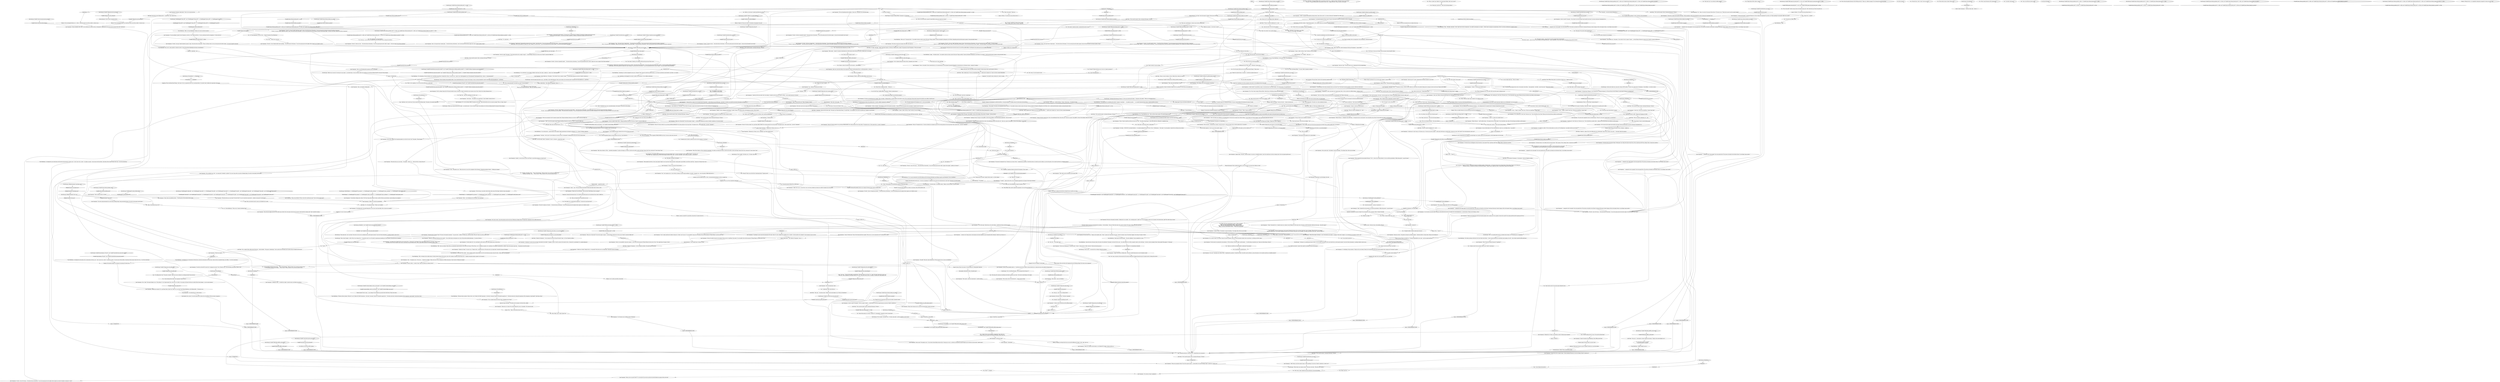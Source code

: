 # VILLAGE / POSSE
# It's time to face your colleagues. 
#
#This is the dialogue that autostarts once you step to the villlage square, the others just bark and stand there.
# ==================================================
digraph G {
	  0 [label="START"];
	  1 [label="input"];
	  2 [label="Kim Kitsuragi: Variable[\"plaza.tribunal_hardie_shot\"] == true"];
	  3 [label="Variable[\"plaza.tribunal_hardie_shot\"] == true", shape=diamond];
	  4 [label="!(Variable[\"plaza.tribunal_hardie_shot\"] == true)", shape=diamond];
	  5 [label="Kim Kitsuragi: Variable[\"plaza.tribunal_shanky_ran_earlier\"]"];
	  6 [label="Variable[\"plaza.tribunal_shanky_ran_earlier\"]", shape=diamond];
	  7 [label="!(Variable[\"plaza.tribunal_shanky_ran_earlier\"])", shape=diamond];
	  8 [label="Kim Kitsuragi: Variable[\"village.posse_intro_auth_tribunal\"]"];
	  9 [label="Variable[\"village.posse_intro_auth_tribunal\"]", shape=diamond];
	  10 [label="!(Variable[\"village.posse_intro_auth_tribunal\"])", shape=diamond];
	  11 [label="Judit Minot: \"We've read the reports, Harry. Lieutenant Kitsuragi's. We know.\""];
	  12 [label="Jump to: [HUB 1.0]"];
	  13 [label="Jean Vicquemare: \"We've come to scrape what's left of you off the pavement.\""];
	  14 [label="Kim Kitsuragi: CheckEquipped(\"jacket_fucktheworld\")"];
	  15 [label="CheckEquipped(\"jacket_fucktheworld\")", shape=diamond];
	  16 [label="!(CheckEquipped(\"jacket_fucktheworld\"))", shape=diamond];
	  17 [label="Jean Vicquemare: \"I wanna call you a teapot, but I'm honestly kind of impressed... no idea where you got all that gear -- but there's no doubt in my mind that some bad, bad people are looking for it...\""];
	  18 [label="You: \"You mentioned a 'task force'?\""];
	  19 [label="Trant Heidelstam: \"What indeed?\" He looks at the dilapidated shacks, then you. \"I was asked to share my take on some of the more *obscure* theories developed in Königstein in the Thirties. Like -- partial psychotraumatic amnesia, group personality theory...\""];
	  20 [label="Jean Vicquemare: \"You. *Shitkid* -- that's you.\""];
	  21 [label="Trant Heidelstam: \"The line is from Lu Jiatun's 'Mirova Cycle', isn't it? About Girl Child Communism -- the titular *returning* character. The ghostly apparition of...\" He looks around and, noticing the impatience of his companions, stops himself. \"Good choice, Harry.\""];
	  22 [label="Cuno: \"Cuno knew dress-up-pigs were in town. Cuno meant to dust them -- Cuno pig-duster -- but didn't, 'cause Cuno cares.\" The kid nods solemnly."];
	  23 [label="Suggestion: This is the Horse-Faced Woman. I don't know *why* you named her that, but it was beyond idiotic. You should *never* address her using those words again."];
	  24 [label="Untitled hub (02)"];
	  25 [label="Jean Vicquemare: \"Yeah, that's *very* good.\""];
	  26 [label="Jean Vicquemare: \"Other people have left too. Good, smart people. People we won't get back. Only me and this *really patient* patrol officer are still here. And Trant -- because I'm *forcing* him to stay.\""];
	  27 [label="Jean Vicquemare: \"Oh, you think it was *cool* -- you saying that? *Aesthetic* somehow? You were crying when we got here. Breaking things. You said we were going 'into the abyss'.\""];
	  28 [label="You: \"I am a highly experimental detective. This was a method I used to solve the case.\""];
	  29 [label="Trant Heidelstam: \"Interesting. So at first he dipped his toes into it. Prepared. That's where he would have gotten the idea -- yes. Practice. And then he used alcohol to 'get there', so to speak...\""];
	  30 [label="You: \"Line detective is good for now.\""];
	  31 [label="Kim Kitsuragi: IsKimHere()  and  Variable[\"church.soona_kim_heard_anomaly\"]"];
	  32 [label="IsKimHere()  and  Variable[\"church.soona_kim_heard_anomaly\"]", shape=diamond];
	  33 [label="!(IsKimHere()  and  Variable[\"church.soona_kim_heard_anomaly\"])", shape=diamond];
	  34 [label="Jean Vicquemare: \"Look at F. Booho here! Victim of the ethanol-industrial complex. What are you, an inva-communist now? You think this is a joke?\""];
	  35 [label="You: \"Wait, there's a motor carriage in the ocean?\""];
	  36 [label="Jean Vicquemare: He squints at it suspiciously."];
	  37 [label="Judit Minot: \"He found it!\" The patrol officer picks it up and gives it back to you -- slippery and cold. \"He found it, Jean. It's his badge!\"\n\"He has it!\" The patrol officer picks it up and gives it back to you -- slippery and cold. \"He has it, Jean. It's his badge!\""];
	  38 [label="Jean Vicquemare: \"And your *gun*?\" The man stares at you, unimpressed."];
	  39 [label="Jean Vicquemare: \"Okay.\" Finally, he nods, unimpressed. \"And your *gun*?\""];
	  40 [label="You: \"This is a *great* gun. Maybe it's not some kind of flashy *side* arm, but still!\""];
	  41 [label="Jump to: [village.posse_lost_badge]"];
	  42 [label="You: \"So it doesn't even matter that I found my gun?!\""];
	  43 [label="Jean Vicquemare: \"A bit of a week?\" He squints. \"You're drunk. And you let a suspect *escape* -- a certain Klaasje. Because you were you too *drunk* to assess her flight risk.\""];
	  44 [label="Jean Vicquemare: \"Or the fact that you're Evrart Claire's *little peone* now. Doing I-don't-know-what for him. That's small-time stuff. That's nothing. That's a humourous anecdote...\""];
	  45 [label="Kim Kitsuragi: Variable[\"plaza.tribunal_gardener_shot\"] == false  and  Variable[\"plaza.tribunal_hardie_shot\"] == false  and  Variable[\"plaza.tribunal_shanky_ran_earlier\"]"];
	  46 [label="Variable[\"plaza.tribunal_gardener_shot\"] == false  and  Variable[\"plaza.tribunal_hardie_shot\"] == false  and  Variable[\"plaza.tribunal_shanky_ran_earlier\"]", shape=diamond];
	  47 [label="!(Variable[\"plaza.tribunal_gardener_shot\"] == false  and  Variable[\"plaza.tribunal_hardie_shot\"] == false  and  Variable[\"plaza.tribunal_shanky_ran_earlier\"])", shape=diamond];
	  48 [label="Jean Vicquemare: \"...compared to the *seven people* who were gunned down! The streets are literally red with blood, Harry. It was fucking *mass murder*.\""];
	  49 [label="Jean Vicquemare: \"Oh well -- if *you* think she didn't know anything...\" He rubs his face in frustration. \"I'm not even gonna get into the eighty other suspects you've failed to arrest.\""];
	  50 [label="Cuno: \"Wait for fucking what? I'm Cuno. We come from Death Island.\""];
	  51 [label="You: \"Oh... that explains it.\""];
	  52 [label="Kim Kitsuragi: IsCunoInParty()"];
	  53 [label="IsCunoInParty()", shape=diamond];
	  54 [label="!(IsCunoInParty())", shape=diamond];
	  55 [label="Cuno: \"Aw, c'mon, you gotta cut him some slack. Pig's been working hard. Digging through the guts of corpses and shit. Getting shot and shit.\""];
	  56 [label="Kim Kitsuragi: IsCunoInParty()  or  IsKimHere()"];
	  57 [label="IsCunoInParty()  or  IsKimHere()", shape=diamond];
	  58 [label="!(IsCunoInParty()  or  IsKimHere())", shape=diamond];
	  59 [label="Judit Minot: \"We've read the reports. Lieutenant Kitsuragi's. We know.\""];
	  60 [label="Jean Vicquemare: Without a reply the satellite-officer covers his nose."];
	  61 [label="Trant Heidelstam: \"Hello, I'm Trant Heidelstam. I believe we've met on several occasions.\""];
	  62 [label="Kim Kitsuragi: WeirdClothing()  or  CheckEquipped(\"hat_samaran\")  or  CheckEquipped(\"jacket_carabineer\")  or  CheckEquipped(\"pants_carabineer\")  or  CheckEquipped(\"jacket_kimono_robe\")"];
	  63 [label="WeirdClothing()  or  CheckEquipped(\"hat_samaran\")  or  CheckEquipped(\"jacket_carabineer\")  or  CheckEquipped(\"pants_carabineer\")  or  CheckEquipped(\"jacket_kimono_robe\")", shape=diamond];
	  64 [label="!(WeirdClothing()  or  CheckEquipped(\"hat_samaran\")  or  CheckEquipped(\"jacket_carabineer\")  or  CheckEquipped(\"pants_carabineer\")  or  CheckEquipped(\"jacket_kimono_robe\"))", shape=diamond];
	  65 [label="Cuno: \"Good luck with that.\" He turns to you. \"Sounds like you're in some shit.\""];
	  66 [label="REMEMBERANCE HUB"];
	  67 [label="You: \"Okay. I had that coming.\""];
	  68 [label="You: \"So, *Trant Heidelstam*. What are you *special consulting* here?\""];
	  69 [label="Jean Vicquemare: \"Do? It's a Major Crimes Unit! We clear the desk of cases so Precinct 41 doesn't look like the worst station in town. We're *shit tier* now, Harry. Because of you.\""];
	  70 [label="Trant Heidelstam: \"As displayed in our interactions with him here, and also his interactions with the locals, where he did not remember being a law official... It's all very interesting.\""];
	  71 [label="Jean Vicquemare: \"I believe you *drank*. People do that -- you especially. What they don't do is forget their *whole life* because of drinking.\""];
	  72 [label="Jump to: [You: \"\"I have?\"\"]"];
	  73 [label="Jean Vicquemare: \"Or perhaps it can be cured with mesmerism? But then I think: No, that's unlikely. He's probably just an *asshole*. A drunk asshole who *pretends* to have amnesia to get out of shit.\""];
	  74 [label="Jean Vicquemare: \"Yes. It's really, really hard to believe. Because it's *idiotic* and *not true*. It's not possible to wipe your own memory. Even with the amount of *Potent Pilsner* you down every *hour*.\""];
	  75 [label="You: \"That wasn't me. It was stolen by traffic hooligans.\""];
	  76 [label="Jean Vicquemare: \"Oh -- well, if it wasn't *you* then it's okay. You only let someone *steal* our 45,000 reál police vehicle, drive it into the sea -- and then just *left* it there.\""];
	  77 [label="Untitled hub"];
	  78 [label="Jean Vicquemare: \"And your gun?\" he asks, unimpressed by the piece of plastic in your hand."];
	  79 [label="You: \"Wait, *how* did you know I lost my gun?\""];
	  80 [label="You: \"Gun. Gun...\" (Just repeat *gun*.)"];
	  81 [label="Conceptualization: What is it with all these *material objects*?!"];
	  82 [label="Jean Vicquemare: \"Who are you posing for, Harry? You let the suspect escape -- a certain Ruby. You were too fucking *high* to take her in, weren't you?\""];
	  83 [label="KLAASJE ESC"];
	  84 [label="Kim Kitsuragi: \"He's wounded.\" He looks at you. \"It's been a long week -- and he's handled an actual corpse.\""];
	  85 [label="Kim Kitsuragi: Variable[\"TASK.arrest_klaasje_done\"] == false"];
	  86 [label="Variable[\"TASK.arrest_klaasje_done\"] == false", shape=diamond];
	  87 [label="!(Variable[\"TASK.arrest_klaasje_done\"] == false)", shape=diamond];
	  88 [label="Jump to: [RUBY SUI]"];
	  89 [label="Jean Vicquemare: \"Oh well -- if she was *specially trained*.\" He rubs his face in frustration. \"I'm not even gonna get into the other suspect -- the one who shot herself. In the *head*.\""];
	  90 [label="Jean Vicquemare: \"Oh well -- if you *let* her go...\" He rubs his face in frustration. \"I'm not even gonna get into the other suspect, who shot herself. In the *head*.\""];
	  91 [label="Jump to: [POSSE 2]"];
	  92 [label="Jean Vicquemare: He takes a deep breath. \"Fuck it, let's not get into that.\""];
	  93 [label="You: \"Forget about all this, there's a giant...\""];
	  94 [label="Jean Vicquemare: \"We're not forgetting about anything -- look at you!\" He points at you with both hands."];
	  95 [label="You: \"Wait... you're the Man with Sunglasses.\""];
	  96 [label="Esprit de Corps: Even though we're all pigs here, you and Cuno are more pigs than the rest of the pigs. He'll have your back -- only later."];
	  97 [label="Jean Vicquemare: \"Where have *we* been? We've been fucking off, as far as I remember.\" He crosses his arms."];
	  98 [label="Jump to: [REMEMBERANCE HUB]"];
	  99 [label="You: \"No idea *what* you're smelling. I washed death off me.\""];
	  100 [label="You: \"Thank you, lieutenant.\""];
	  101 [label="Composure: Letting the lieutenant know *he* shouldn't feel embarrassed over the shitstorm that's about to befall you."];
	  102 [label="Jean Vicquemare: \"Won't be long. I just need to talk to Harry about some of the things I think he's done wrong lately.\""];
	  103 [label="Jump to: [REMEMBERANCE HUB]"];
	  104 [label="Half Light: His son? What a joke... *Everyone* is lying to you!"];
	  105 [label="Trant Heidelstam: \"Mikael? Mikael's my son.\""];
	  106 [label="Jean Vicquemare: \"The cafeteria manager you fucked over told us where you went.\""];
	  107 [label="You: \"Sylvie's a whore. She rides the cock carousel... and foreigners.\""];
	  108 [label="Jump to: [REMEMBERANCE HUB]"];
	  109 [label="Jean Vicquemare: \"Speaking of which. The giant *aero-graffito* in front of the building. The one that's *burning* -- did you do that?\""];
	  110 [label="Jean Vicquemare: \"I knew it. Didn't I tell you, Trant? I told you it was our shitkid.\""];
	  111 [label="You: \"Yeah. Totally. I get it. Major Crimes Unit.\""];
	  112 [label="You: \"Okay. So what does the unit *do*?\""];
	  113 [label="Jean Vicquemare: \"None of us wanted to see the abyss, so we fucked off.\" He sighs. \"Like you told us to.\""];
	  114 [label="Kim Kitsuragi: Variable[\"plaza.kineema_57th_hub\"]  and  Variable[\"boardwalk.trant_main_hub_reached\"]"];
	  115 [label="Variable[\"plaza.kineema_57th_hub\"]  and  Variable[\"boardwalk.trant_main_hub_reached\"]", shape=diamond];
	  116 [label="!(Variable[\"plaza.kineema_57th_hub\"]  and  Variable[\"boardwalk.trant_main_hub_reached\"])", shape=diamond];
	  117 [label="You: \"I made it all up. It was a fantasy, a stupid joke. I know what I am.\"\n\"I made it all up. As I already told Lieutenant Kitsuragi, I know what I am.\""];
	  118 [label="Jean Vicquemare: \"I can believe that. Shitkid made it all up to fuck with us -- because he's a psychopath. This is typical Harry behaviour. A sick joke. I told you, Jude.\"\n\"I can believe that. Not the *detective* part, that's a tall order, but that he fucked with us. This is typical Harry behaviour. A sick joke. I told you, Jude.\"
"];
	  119 [label="Jean Vicquemare: \"...what has *not* been proven is total memory loss after drinking too much Commodore Red. Honestly, I think he's just lying to us.\""];
	  120 [label="You: \"Hold on, in the ocean?\" (Feign ignorance.)"];
	  121 [label="You: \"I thought the killer would be underwater. He wasn't.\""];
	  122 [label="You: \"The famous TipTop Tournée driver.\""];
	  123 [label="You: \"Gun? Behold *all* my guns. If anything, I need more *hands*!\" (Show him your two pistols and two rifles.)"];
	  124 [label="Authority: Here we go again! \"Lost gun, lost gun\" -- trying to terrorize you!"];
	  125 [label="Jean Vicquemare: \"I knew it! I told you he didn't have it.\""];
	  126 [label="You: \"I'm not drunk. I haven't started drinking again!\""];
	  127 [label="Jump to: [DRINKING]"];
	  128 [label="Jean Vicquemare: \"*Well?* You let the suspect escape! Klaasje-something. Because you were too *drunk* to assess her flight risk.\""];
	  129 [label="Jean Vicquemare: \"*Well?!* A suspect shot herself in the head, Harry. I know what you did -- you went in drunk and *intimidated* her, didn't you!?\""];
	  130 [label="You: \"None of this matters. My *odour* situation? It's *meaningless* compared to what I've discovered.\""];
	  131 [label="Kim Kitsuragi: Variable[\"boardwalk.ruby_ran_away\"]"];
	  132 [label="Variable[\"boardwalk.ruby_ran_away\"]", shape=diamond];
	  133 [label="!(Variable[\"boardwalk.ruby_ran_away\"])", shape=diamond];
	  134 [label="Jean Vicquemare: \"A bit of a week?\" He squints. \"You're drunk. You let the suspect shoot herself in the head. You went in drunk and *intimidated* her.\""];
	  135 [label="Jean Vicquemare: \"Duped again! Outsmarted by someone who isn't *drunk*.\" He rubs his face in frustration. \"I'm not even gonna get into the *other* suspect -- who also escaped. A Ruby-something?\"\n\"Duped again! Not for one moment do I believe you *quit* drinking.\" He rubs his face in frustration. \"I'm not even gonna get into the *other* suspect -- who also escaped. A Ruby-something?\""];
	  136 [label="Jean Vicquemare: \"Oh well -- if you've *learned your lesson*...\" He rubs his face in frustration. \"I'm not even gonna get into the eighty other suspects you've failed to arrest.\""];
	  137 [label="Untitled hub (02)"];
	  138 [label="Jean Vicquemare: \"Harry, that's because you're a cop with 'Fuck the World' written on his back.\""];
	  139 [label="Jean Vicquemare: \"Did you?\" He adjusts his tie. \"Or did you literally not recognize my face? We've been partners for how long, Harry? Don't answer that -- you don't *remember*.\""];
	  140 [label="Trant Heidelstam: \"The line is from Lu Jiatun's 'Mirova 82', isn't it? About Girl Child Communism -- the titular *returning* character. The ghostly apparition of...\" He looks around and, noticing the impatience of his companions, stops himself. \"Good choice, Harry.\""];
	  141 [label="Half Light: Those cases were hard on you..."];
	  142 [label="Judit Minot: \"We've read the reports. Lieutenant Kitsuragi's. We know.\""];
	  143 [label="Judit Minot: \"We've read the reports, Harry. Lieutenant Kitsuragi's. We know.\""];
	  144 [label="Inland Empire: Precisely, Satellite-Officer Vicquemare. It's Martinaise."];
	  145 [label="Jump to: [Shivers: \"You close your eyes and hear the do...\"]"];
	  146 [label="Jean Vicquemare: From the way he covers his nose you can tell the satellite-officer is still fixated on the smell and not your incredible achievement."];
	  147 [label="You: \"I'm truly sorry, Officer Minot.\""];
	  148 [label="Judit Minot: \"No.\" She shakes her head. \"Without *any* benefits.\""];
	  149 [label="Judit Minot: \"Vic, calm down...\""];
	  150 [label="Kim Kitsuragi: CheckEquipped(\"shirt_t500\")  and  (CheckEquipped(\"shoes_t500\")  or  CheckEquipped(\"gloves_t500\")  or  CheckEquipped(\"hat_t500\"))"];
	  151 [label="CheckEquipped(\"shirt_t500\")  and  (CheckEquipped(\"shoes_t500\")  or  CheckEquipped(\"gloves_t500\")  or  CheckEquipped(\"hat_t500\"))", shape=diamond];
	  152 [label="!(CheckEquipped(\"shirt_t500\")  and  (CheckEquipped(\"shoes_t500\")  or  CheckEquipped(\"gloves_t500\")  or  CheckEquipped(\"hat_t500\")))", shape=diamond];
	  153 [label="Trant Heidelstam: \"My background is in something else entirely. I engage in *neurology*...\" -- he makes air quotes -- \"... on a merely theoretical level. In fact, I should probably get going...\""];
	  154 [label="You: \"So *Trant Heidelstam* turns out to be... *Special Consultant Trant Heidelstam*...\""];
	  155 [label="You: \"Despite *all* that I've done?\""];
	  156 [label="You: (Turn to face the general direction of the Whirling and yell.) \"Damn you, cafeteria manager! You've betrayed me for the last time!\""];
	  157 [label="Kim Kitsuragi: Variable[\"TASK.light_graffito_on_fire_done\"]"];
	  158 [label="Variable[\"TASK.light_graffito_on_fire_done\"]", shape=diamond];
	  159 [label="!(Variable[\"TASK.light_graffito_on_fire_done\"])", shape=diamond];
	  160 [label="Jean Vicquemare: \"That will never happen, Jude. He's the rudest man on Earth. He is the reason why the rest of us have to take sensitivity training. And I *hate* sensitivity training...\""];
	  161 [label="Trant Heidelstam: \"What *am* I?\" He taps his foot. \"I was asked to share my take on some of the more *fringe academic* theories developed in Königstein in the Thirties. Regarding partial psychotraumatic amnesia. Group personality theory...\""];
	  162 [label="Jean Vicquemare: \"Sure...\" he squints at you. \"You're not a... *superstar law official*. Talk on the town is you're Guillaume Le Million reincarnate. I know this shit. Nothing has changed.\""];
	  163 [label="Rhetoric: Meaning: you forgot both who you are and the definitions of 'money,' 'isola,' 'pale,' and so on."];
	  164 [label="You: \"A heartbroken drudge.\""];
	  165 [label="You: \"Something so sad happened to me that I couldn't be me anymore. It was a defence mechanism.\""];
	  166 [label="Jean Vicquemare: \"What do you mean?\""];
	  167 [label="Conceptualization: So you don't *remember* not remembering. Beautiful."];
	  168 [label="Trant Heidelstam: \"Hard-wired to the free market...\" He nods confidently. \"He just needed for it to end.\""];
	  169 [label="Jump to: [Judit Minot: \"\"But, Detective Vicquemare,\" she in...\"]"];
	  170 [label="Jean Vicquemare: \"With all due respect, lieutenant -- you're *bewitched by the shitkid*. It happens. What doesn't happen is a cop wiping his own memory to solve a case.\""];
	  171 [label="You: \"It was stolen by Jacob Irw.\""];
	  172 [label="Jean Vicquemare: \"Yes. In the ocean. Under the sea. Our work vehicle -- with fish and clams and other sea-shit.\""];
	  173 [label="Jean Vicquemare: \"Are you drunk right now? You're drunk right now, aren't you, you fucking *bum*. I can smell it!\""];
	  174 [label="Jump to: [village.posse_lost_badge]"];
	  175 [label="Jean Vicquemare: \"A *little* drink?! You smell like a corpse. I'm downwind and I can barely breathe.\" He covers his nose. \"You smell like shit.\""];
	  176 [label="Jean Vicquemare: \"Is that why a suspect shot herself in the head -- Ruby-something? Under the boardwalk? You went in drunk and *intimidated* her?\""];
	  177 [label="Jump to: [KLAASJE ESC]"];
	  178 [label="Jump to: [RUBY SUI]"];
	  179 [label="Jean Vicquemare: \"Oh well -- if she was *specially trained*....\" He rubs his face in frustration. \"I'm not even gonna get into the *other* suspect who *also* escaped. Yeah. Ruby-something?\""];
	  180 [label="Jean Vicquemare: \"Or the fact that you *very likely sold your gun for booze*. That's peanuts. That's nothing. That's a humourous anecdote...\""];
	  181 [label="Jean Vicquemare: \"Oh well -- if you got *really* high then I guess it's okay.\" He rubs his face in frustration. \"Then it's all been worth it. Let's not even get into the other suspect -- who *shot* herself. In the head.\""];
	  182 [label="Jean Vicquemare: \"Oh well -- if you got *really* high then I guess it's okay.\" He rubs his face in frustration. \"Let's not even get into what this means for the ethics commission.\"\n\"Oh well -- if you got *really* high then I guess it's okay.\" He rubs his face in frustration. \"Let's not even gonna get into the catatonic old lady with the police lights -- and what *all of this* means for the ethics commission.\""];
	  183 [label="You: \"Yeah, fuck the world. No one else seems bothered by that.\""];
	  184 [label="Cuno: \"Cuno's liking this tense shit.\""];
	  185 [label="Jean Vicquemare: \"That's right -- and you're some kind of... murder machine.\""];
	  186 [label="Empathy: Judging by the familiarity you feel toward him -- two years minimum? Or maybe a short, but close stint on the task force..."];
	  187 [label="You: \"None of this is ringing any bells...\" (Move on.)"];
	  188 [label="Kim Kitsuragi: Variable[\"whirling.vicq_asked_nurse\"]"];
	  189 [label="Variable[\"whirling.vicq_asked_nurse\"]", shape=diamond];
	  190 [label="!(Variable[\"whirling.vicq_asked_nurse\"])", shape=diamond];
	  191 [label="Esprit de Corps: He means: \"You better not be *partying* with this Sylvie, shitkid.\""];
	  192 [label="Jump to: [REMEMBERANCE HUB]"];
	  193 [label="Jean Vicquemare: \"Don't encourage him, Trant.\""];
	  194 [label="Kim Kitsuragi: IsCunoInParty()"];
	  195 [label="IsCunoInParty()", shape=diamond];
	  196 [label="!(IsCunoInParty())", shape=diamond];
	  197 [label="Judit Minot: \"It's okay,\" she sighs. \"I didn't come here to gloat, or to fool you. Neither did he, actually.\" She gestures toward Vicquemare. \"We're just worried.\""];
	  198 [label="Jump to: [REMEMBERANCE HUB]"];
	  199 [label="You: \"Refresh my memory -- who *else* is in this?\""];
	  200 [label="You: \"Wait, so you let me face a squad of trained killers alone just to teach me a lesson?\""];
	  201 [label="You: \"I knew you would be too closed-minded to understand *the anomaly*.\""];
	  202 [label="Jean Vicquemare: \"Don't answer that.\" He exhales to calm his breathing. \"Your badge, Harry. Show me your badge.\""];
	  203 [label="Perception (Sight): Now that you look where he's pointing -- to the northeast -- then yes. There does seem to be a motor carriage in the ocean. Strange. How did it get there?"];
	  204 [label="You: \"I got my badge right here.\" (Show it to them.)"];
	  205 [label="You: \"I lost my gun. And I didn't find it. It's gone.\""];
	  206 [label="Jean Vicquemare: \"I don't care about your collection, you hoarding freak.\" He waves your arsenal away without looking. \"Is one of them your service weapon? I only want to know about that *one* gun.\""];
	  207 [label="Jean Vicquemare: \"Whooh. He has it -- *and* he didn't drop it.\" He wipes his brow in mock relief. \"You're drunk like a bum, Harry. Put that thing away before you kill someone.\""];
	  208 [label="Judit Minot: \"This isn't cause for celebration. It's... bad.\""];
	  209 [label="Jean Vicquemare: \"*Upgraded it*? I don't care about your weapon-mania, Harry. I only care about your official sidearm -- which you *lost*.\""];
	  210 [label="Kim Kitsuragi: Variable[\"TASK.arrest_klaasje_done\"] == false"];
	  211 [label="Variable[\"TASK.arrest_klaasje_done\"] == false", shape=diamond];
	  212 [label="!(Variable[\"TASK.arrest_klaasje_done\"] == false)", shape=diamond];
	  213 [label="Kim Kitsuragi: IsKimHere()"];
	  214 [label="IsKimHere()", shape=diamond];
	  215 [label="!(IsKimHere())", shape=diamond];
	  216 [label="Smell like a corpse HUB"];
	  217 [label="Kim Kitsuragi: Variable[\"boardwalk.ruby_ran_away\"]"];
	  218 [label="Variable[\"boardwalk.ruby_ran_away\"]", shape=diamond];
	  219 [label="!(Variable[\"boardwalk.ruby_ran_away\"])", shape=diamond];
	  220 [label="Kim Kitsuragi: Variable[\"TASK.arrest_klaasje_done\"] == false"];
	  221 [label="Variable[\"TASK.arrest_klaasje_done\"] == false", shape=diamond];
	  222 [label="!(Variable[\"TASK.arrest_klaasje_done\"] == false)", shape=diamond];
	  223 [label="Jean Vicquemare: \"...compared to the *six people* who were gunned down! The streets are literally red with blood, Harry. It was fucking *mass murder*.\""];
	  224 [label="Jean Vicquemare: \"Oh well -- if she was *nice*...\" He rubs his face in frustration. \"I'm not even gonna get into the other suspect -- the one who shot herself. In the *head*.\""];
	  225 [label="Jean Vicquemare: \"Oh well -- if she was *nice*...\" He rubs his face in frustration. \"I'm not even gonna get into the *other* suspect -- who also escaped. Yeah. Ruby-something?\""];
	  226 [label="Kim Kitsuragi: Variable[\"boardwalk.ruby_ran_away\"]"];
	  227 [label="Variable[\"boardwalk.ruby_ran_away\"]", shape=diamond];
	  228 [label="!(Variable[\"boardwalk.ruby_ran_away\"])", shape=diamond];
	  229 [label="Jean Vicquemare: \"Oh well -- if you feel *guilty* about it...\" He rubs his face in frustration. \"I'm not even gonna get into what this means for the ethics commission.\"\n\"Oh well -- if you feel *guilty* about it...\" He rubs his face in frustration. \"I'm not even gonna get into what this means for the ethics commission. Not to mention the catatonic old lady with the police lights...\""];
	  230 [label="Jean Vicquemare: \"Oh well -- if she was *unimportant*...\" He rubs his face in frustration. \"I'm not even gonna get into what this means for the ethics commission.\"\n\"Oh well -- if she was *unimportant*...\" He rubs his face in frustration. \"I'm not even gonna get into what this means for the ethics commission. Not to mention the catatonic old lady with the police lights...\""];
	  231 [label="Jean Vicquemare: \"Look what the tide brought in,\" the man says in a measured tone. Suddenly, his expression changes and he tilts his head...\n\"Look what the tide brought in,\" says the man without sunglasses. Suddenly, his expression changes and he tilts his head..."];
	  232 [label="Kim Kitsuragi: \"There weren't any cameras around.\" He stares at his boots. \"They don't have cameras...\""];
	  233 [label="Judit Minot: \"We've read the reports. Lieutenant Kitsuragi's. We know.\""];
	  234 [label="Empathy: He's still *dwelling* on that jacket."];
	  235 [label="Composure: 'You should've done a better job' is what it's saying."];
	  236 [label="Jean Vicquemare: \"I didn't *lie* to you -- no one *lies* to you. You were so fucked up on booze you couldn't recognize your own partner.\""];
	  237 [label="Jean Vicquemare: \"I told you. He's one drink away from killing someone.\""];
	  238 [label="Kim Kitsuragi: Variable[\"whirling.vicq_asked_firefighter\"]"];
	  239 [label="Variable[\"whirling.vicq_asked_firefighter\"]", shape=diamond];
	  240 [label="!(Variable[\"whirling.vicq_asked_firefighter\"])", shape=diamond];
	  241 [label="You: \"I understand. Okay. Garte told you.\""];
	  242 [label="Trant Heidelstam: \"Okay.\""];
	  243 [label="Judit Minot: \"Okay.\" Another sigh. \"You're my commanding officer. I... I really want to respect you. I want us to have a normal relationship.\""];
	  244 [label="Kim Kitsuragi: Variable[\"village.posse_minot_rhet_case\"]"];
	  245 [label="Variable[\"village.posse_minot_rhet_case\"]", shape=diamond];
	  246 [label="!(Variable[\"village.posse_minot_rhet_case\"])", shape=diamond];
	  247 [label="Cuno: He looks repentant. \"Just try not to shit yourself -- please.\""];
	  248 [label="Kim Kitsuragi: Variable[\"village.posse_logic_bevy\"]"];
	  249 [label="Variable[\"village.posse_logic_bevy\"]", shape=diamond];
	  250 [label="!(Variable[\"village.posse_logic_bevy\"])", shape=diamond];
	  251 [label="Empathy: He sincerely thought it was going to be amusing. For both of you."];
	  252 [label="Jean Vicquemare: \"Interesting?\""];
	  253 [label="You: \"A police detective.\""];
	  254 [label="Kim Kitsuragi: \"He is -- he's getting better. And I can confirm that he drank a *lot* of alcohol prior to it happening.\""];
	  255 [label="You: \"I have?\""];
	  256 [label="Jean Vicquemare: \"Okay, Trant, thank you. That's... absolutely meaningless. I'm glad we brought you. Will he or will he not be able to work in the Major Crimes Unit? Is he a cretin now? I want to know *that*.\""];
	  257 [label="Kim Kitsuragi: \"He *did* present this theory to me -- once before. I had trouble believing it then, but he seems to be convinced. And I've seen him work. His methods are... unorthodox.\""];
	  258 [label="Jean Vicquemare: \"Psychotraumatic amnesia? Trant?\" He turns to the special consultant. \"I can go for that -- shitkid is a broken man, always has been. Who isn't? I know I am. But you know what?\""];
	  259 [label="You: \"I don't know. I don't know what it's doing there.\""];
	  260 [label="Untitled hub (04)"];
	  261 [label="You: \"Lost gun, lost gun! I won't be *terrorized* with this lost gun shit anymore.\""];
	  262 [label="You: \"Yeah yeah, I got that too.\" (Show him the boring sidearm.)"];
	  263 [label="Jean Vicquemare: \"I don't care. Where is the gun the RCM gave you to kill people with? Where is that one?\""];
	  264 [label="You: \"This is a Triangong 4.46! It was used to kill a man from nearly a kilometre away.\""];
	  265 [label="Judit Minot: \"This isn't cause for celebration. It's... bad.\""];
	  266 [label="Jean Vicquemare: \"But you haven't -- because you're *drunk*. You lost your gun -- and you're drunk. You're a drunk, gunless bum! I can smell it.\""];
	  267 [label="You: \"So what? I've had a little drink.\""];
	  268 [label="You: \"I tried not to, but I can't work as well without it.\""];
	  269 [label="Jump to: [RUBY ESC]"];
	  270 [label="You: \"That's just a small detail in a *huge* case you know nothing about.\""];
	  271 [label="Jean Vicquemare: \"...compared to the *nine people* who were gunned down! The streets are literally red with blood, Harry. It was fucking *mass murder*.\""];
	  272 [label="Kim Kitsuragi: Variable[\"boardwalk.ruby_ran_away\"]"];
	  273 [label="Variable[\"boardwalk.ruby_ran_away\"]", shape=diamond];
	  274 [label="!(Variable[\"boardwalk.ruby_ran_away\"])", shape=diamond];
	  275 [label="Kim Kitsuragi: Variable[\"TASK.arrest_klaasje_done\"] == false"];
	  276 [label="Variable[\"TASK.arrest_klaasje_done\"] == false", shape=diamond];
	  277 [label="!(Variable[\"TASK.arrest_klaasje_done\"] == false)", shape=diamond];
	  278 [label="Jean Vicquemare: \"Special Consultant Trant Heidelstam, Patrol Officer Judit Minot.\""];
	  279 [label="Reaction Speed: ...aaaand he's said it."];
	  280 [label="You: \"Okay, I see. Yes.\""];
	  281 [label="Jump to: [HUB 1.0]"];
	  282 [label="Jump to: [TASK.light_graffito_on_fire_done]"];
	  283 [label="Kim Kitsuragi: IsKimHere()"];
	  284 [label="IsKimHere()", shape=diamond];
	  285 [label="!(IsKimHere())", shape=diamond];
	  286 [label="You: Kim recruited"];
	  287 [label="Jump to: [Shivers: \"You close your eyes and hear the do...\"]"];
	  288 [label="Judit Minot: \"Harry, we want to help you. Trant, I believe this is where you come in?\""];
	  289 [label="Jean Vicquemare: \"I'm clinically depressed, Harry. Sorry if I wasn't in the mood to butter you up after you told us to fuck off.\""];
	  290 [label="Jean Vicquemare: \"Did you? Or did you think I was a god damn MALE NURSE? We've been partners for how long, Harry?\" He adjusts his tie. \"Don't answer that -- you don't *remember*.\""];
	  291 [label="Judit Minot: \"Uhm, and...\" she interjects, trying to defuse the situation. \"People on this street helped us too.\""];
	  292 [label="Jean Vicquemare: \"Strange. He didn't mention that. In fact, the establishment didn't look saved at all -- there was a giant *aero-graffito* in front of the building. It was on fire.\""];
	  293 [label="Untitled hub"];
	  294 [label="Kim Kitsuragi: IsKimHere()"];
	  295 [label="IsKimHere()", shape=diamond];
	  296 [label="!(IsKimHere())", shape=diamond];
	  297 [label="Jump to: [REMEMBERANCE HUB]"];
	  298 [label="Jump to: [REMEMBERANCE HUB]"];
	  299 [label="Cuno: \"Fuck, pig...\" The boy looks slightly uncomfortable. \"The name's Kuuno, not *Cuno*. It's... lamer. My name's lamer than I said it was.\"\n\"Fuck, pig... As you snooped out, the name's Kuuno, not *Cuno*. Let's get on with our lives. I'm Kuuno. It's known now. Stop staring at me.\""];
	  300 [label="Jean Vicquemare: \"Goddamnit, Harry...\" He shifts his weight, crosses his arms, and looks you in the eye."];
	  301 [label="Jean Vicquemare: \"And you were probably right too -- I would have never let you abduct a kid and take him on a creepy boat trip in the middle of fucking March!\""];
	  302 [label="You: \"All *will* burn, Satellite-Officer Vicquemare. Make no mistake about it.\""];
	  303 [label="Jean Vicquemare: \"The *bells* aren't ringing because you have brain damage. Trant,\" he turns to the blond, \"this is where you come in -- how bad is it?\"\n\"The *bells* aren't ringing because you have brain damage, Detective God. Trant,\" he turns to the blond, \"this is where you come in -- how bad is it?\""];
	  304 [label="Trant Heidelstam: \"He is *not* a cretin. And he *is* able to do work -- if not in his previous leadership role, then as a line detective.\""];
	  305 [label="You: \"I'll explain later, but there's another man who's lost his memory. A *crab-man*.\""];
	  306 [label="Trant Heidelstam: \"It's an urban myth -- a police detective who employs highly experimental investigative techniques. It's a *cultural* reference, detective.\""];
	  307 [label="You: \"Fuck all of you, I don't *want* to be in your unit.\""];
	  308 [label="Jean Vicquemare: \"No, Harry -- FUCK YOU. You already fucked us -- I've already explained this shit to Pryce *twice*. To Berdyayeva -- *four times*. I'm your partner. I answer for you when you're not there.\""];
	  309 [label="Jean Vicquemare: \"I do. You drove it into the water. Everyone on this street saw you do it. It's going to be a local landmark too -- on the brochure. Thank you for fucking us, Harry.\""];
	  310 [label="Savoir Faire: You juggle the badge for a second, unsuccessfully, and it lands on the ground some two metres away."];
	  311 [label="Judit Minot: \"This isn't cause for celebration. It's... bad.\""];
	  312 [label="Jean Vicquemare: \"You let a suspect escape, Harry -- Klaasje-something. Because you were too *drunk* to assess her flight risk.\""];
	  313 [label="Kim Kitsuragi: Variable[\"TASK.arrest_klaasje_done\"] == false"];
	  314 [label="Variable[\"TASK.arrest_klaasje_done\"] == false", shape=diamond];
	  315 [label="!(Variable[\"TASK.arrest_klaasje_done\"] == false)", shape=diamond];
	  316 [label="Jean Vicquemare: \"*Well*? Harry, you let the suspect escape -- Ruby-something. You were too *drunk* to take her in, weren't you? \""];
	  317 [label="Jean Vicquemare: \"What you've *discovered*? You let the suspect *escape* -- a certain Ruby. Because you were too *drunk* to take her in. You went in drunk.\""];
	  318 [label="Jump to: [RUBY SUI]"];
	  319 [label="Jean Vicquemare: \"I don't believe you.\" He squints. \"You're drunk. You made a suspect shoot herself in the head. You went in drunk and *intimidated* her.\""];
	  320 [label="You: \"She caught us in a *pale latitude compressor*. You know how much that hurts?\""];
	  321 [label="Kim Kitsuragi: Variable[\"boardwalk.ruby_ran_away\"]"];
	  322 [label="Variable[\"boardwalk.ruby_ran_away\"]", shape=diamond];
	  323 [label="!(Variable[\"boardwalk.ruby_ran_away\"])", shape=diamond];
	  324 [label="HUB 1.0"];
	  325 [label="You: \"No one else seems bothered by the bleeding.\""];
	  326 [label="Jean Vicquemare: \"Oh really?! They don't seem bothered by it? That's because you're a cop in an exoskeleton!\""];
	  327 [label="Jean Vicquemare: \"Actually -- are you? Are you still a cop? There's so much disco going on, it's hard to tell.\""];
	  328 [label="Authority: As if he recalled that he's, in fact, a decorated police lieutenant, and not a naughty boy."];
	  329 [label="You: \"A disguise... why?\""];
	  330 [label="Jump to: [REMEMBERANCE HUB]"];
	  331 [label="Jump to: [REMEMBERANCE HUB]"];
	  332 [label="Kim Kitsuragi: (CheckEquipped(\"jacket_faln\")  and  CheckEquipped(\"pants_faln\"))  or  (CheckEquipped(\"shirt_faln\")  and  CheckEquipped(\"pants_faln\"))  or  (CheckEquipped(\"hat_faln\")  and  CheckEquipped(\"pants_faln\")  and  CheckEquipped(\"shoes_faln\")  and  CheckEquipped(\"gloves_faln\"))"];
	  333 [label="(CheckEquipped(\"jacket_faln\")  and  CheckEquipped(\"pants_faln\"))  or  (CheckEquipped(\"shirt_faln\")  and  CheckEquipped(\"pants_faln\"))  or  (CheckEquipped(\"hat_faln\")  and  CheckEquipped(\"pants_faln\")  and  CheckEquipped(\"shoes_faln\")  and  CheckEquipped(\"gloves_faln\"))", shape=diamond];
	  334 [label="!((CheckEquipped(\"jacket_faln\")  and  CheckEquipped(\"pants_faln\"))  or  (CheckEquipped(\"shirt_faln\")  and  CheckEquipped(\"pants_faln\"))  or  (CheckEquipped(\"hat_faln\")  and  CheckEquipped(\"pants_faln\")  and  CheckEquipped(\"shoes_faln\")  and  CheckEquipped(\"gloves_faln\")))", shape=diamond];
	  335 [label="Kim Kitsuragi: \"We might need your help with something later,\" he adds, suddenly regaining his confidence."];
	  336 [label="You: \"You! You never told me you're not the Horse-Faced Woman!\" (Point at her.)"];
	  337 [label="You: \"Oh... okay. Sorry.\""];
	  338 [label="You: \"Yeah, I lit it on fire. It was a poetic gesture.\""];
	  339 [label="Jean Vicquemare: \"Refresh your memory? It's a god damn Major Crimes Unit. There's you, me, Jude, Trant fucking Heidelstam, and Guillaume Bevy...\" He stares at you."];
	  340 [label="Jump to: [You: \"\"Okay. So what does the unit *do*?\"\"]"];
	  341 [label="Jean Vicquemare: \"You told us to fuck off. You said we're *cramping your style*. You're *Detective God*. Fuck everything. All will burn. Detect or die!\""];
	  342 [label="You: \"Why would you leave a literal *Police God*?\""];
	  343 [label="Jean Vicquemare: \"You were crying hysterically. You were drunk, breaking things, being emotionally abusive. You said we were going 'into the abyss'.\""];
	  344 [label="Jean Vicquemare: \"Are you sure?\" He squints at you. \"So you haven't been telling everyone what a *boring cop* you are -- and that you should kill yourself? People say you've been out of your mind. I asked around.\""];
	  345 [label="You: \"A drunk and a loser.\""];
	  346 [label="Kim Kitsuragi: \"*Crab-man* is an unfortunate choice of words -- but I was there. The church on the coast shook from an audio-spatial anomaly. It may have been entroponetic, or perhaps related to radio waves...\""];
	  347 [label="Kim Kitsuragi: Variable[\"whirling.kim_experimental\"]"];
	  348 [label="Variable[\"whirling.kim_experimental\"]", shape=diamond];
	  349 [label="!(Variable[\"whirling.kim_experimental\"])", shape=diamond];
	  350 [label="Esprit de Corps: When you clocked out, *I* became responsible for your cases -- and your special task force."];
	  351 [label="Jean Vicquemare: \"Thank you for destroying 45,000 reál of police property that's coming out of *my* payslip. You know that, right? You're gonna get fired. And I'm gonna pay till I die...\""];
	  352 [label="You: Just stand there."];
	  353 [label="Jean Vicquemare: \"He doesn't have it...\" He points to the sea. \"Here's an idea. Maybe you could look in the mother fucking motor carriage you drove into the sea? Maybe LOOK THERE?!\""];
	  354 [label="Rhetoric: As if having your badge *and* gun are natural states, not achievements."];
	  355 [label="Cuno: \"Wow, you're being brutalized... Pig on pig violence.\""];
	  356 [label="Jump to: [village.posse_lost_badge]"];
	  357 [label="Jean Vicquemare: \"I *knew* it. I told you he wouldn't have it.\""];
	  358 [label="Jean Vicquemare: \"Is that why you let a suspect escape -- Ruby-something? Because you were too fucking *drunk* to take her in?\""];
	  359 [label="Jean Vicquemare: \"A woman shot herself -- in the head. Because you went in high and *intimidated* her, didn't you!? Ruby-something? You basically *killed* her yourself.\""];
	  360 [label="Jean Vicquemare: \"A bit of a week?\" He squints. \"You let a suspect *escape* -- a certain Ruby. You let her escape because you were too *drunk* to take her in.\""];
	  361 [label="Kim Kitsuragi: Variable[\"boardwalk.ruby_ran_away\"]"];
	  362 [label="Variable[\"boardwalk.ruby_ran_away\"]", shape=diamond];
	  363 [label="!(Variable[\"boardwalk.ruby_ran_away\"])", shape=diamond];
	  364 [label="Jean Vicquemare: \"...compared to the *eight people* who were gunned down! The streets are literally red with blood. Lieutenant Kitsuragi is barely clinging to life in the hospital. Harry, it was fucking *mass murder*.\""];
	  365 [label="Kim Kitsuragi: IsCunoInParty()"];
	  366 [label="IsCunoInParty()", shape=diamond];
	  367 [label="!(IsCunoInParty())", shape=diamond];
	  368 [label="Jean Vicquemare: \"Bothered by it?! Harry, you look like you need a fucking organ transplant!\""];
	  369 [label="You: \"Yes... I am a goddamn cop.\"\n\"Yeah, I'm a cop in a goddamn exoskeleton.\""];
	  370 [label="Jean Vicquemare: \"Had *what* coming? Not recognizing people you work with *every* day?\" He squints. \"Brain damage?\""];
	  371 [label="Kim Kitsuragi: Variable[\"church.soona_kim_heard_anomaly\"]"];
	  372 [label="Variable[\"church.soona_kim_heard_anomaly\"]", shape=diamond];
	  373 [label="!(Variable[\"church.soona_kim_heard_anomaly\"])", shape=diamond];
	  374 [label="Jean Vicquemare: The man doesn't reply, but his expression speaks for him."];
	  375 [label="You: \"I may have pawned it... anyway, it's gone now.\""];
	  376 [label="Jean Vicquemare: \"What does that say on your back...\" He squints. \"'Pissf****ts'... what the *fuck* is wrong with you?!\""];
	  377 [label="Jean Vicquemare: \"Also, you look like a fucking idiot.\""];
	  378 [label="Trant Heidelstam: \"Uhm...\" He takes a step back. \"I don't *quite* know what I'm doing here. I was asked to participate as an expert -- I think I need to manage your expectations a little. I'm at best an enthusiast in cognitive science.\""];
	  379 [label="You: \"Way to feed me to the wolves...\""];
	  380 [label="You: \"Patrol Officer Minot, glad to make the acquaintance. Let's put the past behind us.\""];
	  381 [label="Trant Heidelstam: \"Again...\" He looks around. \"I was asked to share my take on some of the more *fringe academic* theories developed in Königstein in the Thirties. For example -- partial psychotraumatic amnesia, group personality theory...\""];
	  382 [label="Jump to: [REMEMBERANCE HUB]"];
	  383 [label="Rhetoric: Good idea. It doesn't look like he thinks you're in a position to correct him on the shitkid issue."];
	  384 [label="You: \"Really?\""];
	  385 [label="You: \"How did you know I was here?\"\n\"How did you know I was here?\""];
	  386 [label="Kim Kitsuragi: Variable[\"coast.idiot_teq_story_end_reach\"]"];
	  387 [label="Variable[\"coast.idiot_teq_story_end_reach\"]", shape=diamond];
	  388 [label="!(Variable[\"coast.idiot_teq_story_end_reach\"])", shape=diamond];
	  389 [label="Jean Vicquemare: \"Strange. He didn't mention that. In fact, the establishment didn't look saved at all -- there was a giant *aero-graffito* in front of the building. Mixed with *blood*.\""];
	  390 [label="You: \"Have you been *spying* on me?\""];
	  391 [label="Jean Vicquemare: \"You're a *worry-fest*. She's worried about you. I'm worried about you. Even Special Consultant Backpedal is worried about you. Everyone worries -- instead of *working*.\""];
	  392 [label="Rhetoric: Listen to yourself. You sound like a brutal idiot. No matter what I do."];
	  393 [label="You: \"Gardener, scab leader, *this*...\" (Turn to the lieutenant.) \"Tell me at least *you* are who you said you were!\"\n\"Gardener, scab leader, *this*...\" (Turn to Cuno.) \"Tell me at least *you* are who you said you were!\""];
	  394 [label="You: \"Okay. That... does have something to do with it, yes.\""];
	  395 [label="Esprit de Corps: They're your posse. Or what remains of it. Hand-picked. Hand-lost."];
	  396 [label="You: \"Why didn't you detect or die then?\""];
	  397 [label="Trant Heidelstam: \"Well... He doesn't have visible tremors. He talks without slurring. He can drive a boat. He's standing, reasoning. All good signs. But -- complete retrograde amnesia, episodic *and* semantic...\""];
	  398 [label="Jump to: [Untitled hub]"];
	  399 [label="Jean Vicquemare: \"Thank you, Lieutenant Kitsuragi. Just to clarify -- I do not think isolary entroponetics are a hoax. Pale produces global phenomena -- it's proven. However...\""];
	  400 [label="Kim Kitsuragi: \"Either way, it was real. I've even put it in my report -- you should read it. I do not, however, think it has anything to do with him drinking himself to the point of brain damage.\""];
	  401 [label="Jump to: [Untitled hub (04)]"];
	  402 [label="You: \"What?! These are *great* guns. Superior to my sidearm any day.\""];
	  403 [label="You: \"Yeah, I don't have that. I don't have my sidearm.\""];
	  404 [label="You: \"Wait, it may be because of the *pheromone*.\""];
	  405 [label="Judit Minot: \"Detective -- please. Don't start talking about your *pheromones* again. This is serious. If you don't...\" She doesn't finish the sentence."];
	  406 [label="Jump to: [Smell like a corpse HUB]"];
	  407 [label="Jean Vicquemare: \"Duped again! Outsmarted by someone who isn't *drunk*.\" He rubs his face. \"I'm not even gonna get into the other suspect -- the one who shot herself. In the head.\"\n\"Duped again! Not for one moment do I believe you *quit* drinking.\" He rubs his face. \"I'm not even gonna get into the other suspect -- the one who shot herself. In the head.\""];
	  408 [label="Jean Vicquemare: \"Oh well -- if you *let* her go....\" He rubs his face in frustration. \"I'm not even gonna get into the *other* suspect who escaped -- another act of mercy?\""];
	  409 [label="Jean Vicquemare: \"Yes, that has *always* explained it.\""];
	  410 [label="Jean Vicquemare: \"Harry, there are probably pictures...\" The full gravity of the situation dawns on him."];
	  411 [label="Trant Heidelstam: \"Yes,\" Trant Heidelstam says. \"There could have been cameras. This needs damage control.\""];
	  412 [label="Empathy: Everyone felt perfectly safe in your company. He doesn't know what he's talking about."];
	  413 [label="Jump to: [Jean Vicquemare: \"\"Bothered by it? Harry, you're a *g...\"]"];
	  414 [label="Encyclopedia: Absolutely no idea. A hundred years?"];
	  415 [label="Kim Kitsuragi: IsKimHere()"];
	  416 [label="IsKimHere()", shape=diamond];
	  417 [label="!(IsKimHere())", shape=diamond];
	  418 [label="Kim Kitsuragi: Variable[\"inventory.ledger_crack_it_on_the_knee\"]  and  Variable[\"inventory.ledger_case_mural\"]"];
	  419 [label="Variable[\"inventory.ledger_crack_it_on_the_knee\"]  and  Variable[\"inventory.ledger_case_mural\"]", shape=diamond];
	  420 [label="!(Variable[\"inventory.ledger_crack_it_on_the_knee\"]  and  Variable[\"inventory.ledger_case_mural\"])", shape=diamond];
	  421 [label="Judit Minot: \"We've read the reports, Harry. Lieutenant Kitsuragi's. We know.\""];
	  422 [label="You: \"Friends with... benefits?\""];
	  423 [label="Authority: What does *he* have to say for *himself*? He left you to catch the bullets!"];
	  424 [label="Kim Kitsuragi: Variable[\"village.posse_intro_reaction_cuno\"]"];
	  425 [label="Variable[\"village.posse_intro_reaction_cuno\"]", shape=diamond];
	  426 [label="!(Variable[\"village.posse_intro_reaction_cuno\"])", shape=diamond];
	  427 [label="Untitled hub (03)"];
	  428 [label="You: \"We're still friends, I just have a stupid head.\""];
	  429 [label="You: \"After all that Sylvie stuff, he betrays me...\""];
	  430 [label="Jean Vicquemare: \"I don't know...\" He squints at you suspiciously. \"It had *shitkid* written all over it.\""];
	  431 [label="Jean Vicquemare: \"No. Everyone's just a brilliant master of disguises.\""];
	  432 [label="Jean Vicquemare: He looks at Minot. \"He doesn't remember.\""];
	  433 [label="Jean Vicquemare: \"Oh, that's an interesting story, actually!\" He's not smiling. \"Guillaume Bevy is a police reporter who joined our team. He was really good. Then he left, because he lost faith in your ability to lead the unit.\""];
	  434 [label="Kim Kitsuragi: IsHighestCopotype(\"superstar_cop\")"];
	  435 [label="IsHighestCopotype(\"superstar_cop\")", shape=diamond];
	  436 [label="!(IsHighestCopotype(\"superstar_cop\"))", shape=diamond];
	  437 [label="Jump to: [REMEMBERANCE HUB]"];
	  438 [label="Trant Heidelstam: \"Yes. Interesting. I have my theories, but I would like to hear Harry's thoughts first. Harry,\" he turns to you, \"what do *you* think happened to you? Neurologically? Psychologically? And -- why not -- *socioeconomically*?\""];
	  439 [label="Trant Heidelstam: \"As displayed in your interactions with him here and previously, at the bar, and -- I don't want to be a 'snitch',\" he makes air quotes, \"but also mine with him before, when Harry did not seem to know who I was... It's all very interesting.\""];
	  440 [label="You: \"I drank so much I lost my memory. And I'm now *slowly* recovering it.\""];
	  441 [label="Trant Heidelstam: \"No, not like that, I'm not talking Vredefort School here. But, Harry, I asked you -- what do *you* think happened?\""];
	  442 [label="You: \"I'm ready to lead again.\""];
	  443 [label="Jean Vicquemare: \"No one even *mentioned* that.\" He looks at you, then at Trant. \"I misphrased my question. It should have been: Is he able to put his clothes on, and use the potty, or do we need to get him on a disability pension?\""];
	  444 [label="Kim Kitsuragi: \"That is what I thought -- at first. That it was a fantasy. But... I've seen him work. It's not. He really is experiencing something out of the ordinary. He really does not remember.\""];
	  445 [label="Jean Vicquemare: He turns back to you. \"I keep my shit together. Also, I *know* a person can't wipe their own mind -- however traumatic it gets. That doesn't happen. You're lying. Or insane. Or both.\""];
	  446 [label="You: \"The time had come. Tequila Sunset.\"\n\"Tequila Sunset. I also jumped the canal by the way.\""];
	  447 [label="Jean Vicquemare: \"Jacob Irw?\""];
	  448 [label="Jean Vicquemare: \"Yeah, yeah. Just stand there. It's cool.\""];
	  449 [label="Judit Minot: Patrol Officer Minot picks it up and gives it back to you -- slippery and cold."];
	  450 [label="You: \"My gun is right here!\" (Show him the Villiers 9mm.)"];
	  451 [label="Kim Kitsuragi: CheckItem(\"gun_villiers\")"];
	  452 [label="CheckItem(\"gun_villiers\")", shape=diamond];
	  453 [label="!(CheckItem(\"gun_villiers\"))", shape=diamond];
	  454 [label="You: \"I'm sorry I smell bad. It's been a bit of a week.\"\n\"Yeah, it's been a bit of a week. I'm sorry I smell bad.\""];
	  455 [label="Jump to: [RUBY ESC]"];
	  456 [label="Kim Kitsuragi: Variable[\"TASK.arrest_klaasje_done\"] == false"];
	  457 [label="Variable[\"TASK.arrest_klaasje_done\"] == false", shape=diamond];
	  458 [label="!(Variable[\"TASK.arrest_klaasje_done\"] == false)", shape=diamond];
	  459 [label="You: \"You're right. I messed up there. I pressured her and it's on me.\""];
	  460 [label="You: \"No, Kim, you've gotta have my back. Let's destroy them.\""];
	  461 [label="Jean Vicquemare: \"No... Trant, it's too late. You're part of this shit now!\" He turns to you. \"What have you got to say for yourself, shitkid?\""];
	  462 [label="You: \"Cuno, you still have my back, right?\""];
	  463 [label="Cuno: \"We're all pigs here.\" He nods to you, then straightens his back."];
	  464 [label="Cuno: \"Pig's lying. He's clearly got something real fucked up going on up in here.\" He twists his index finger at his temple."];
	  465 [label="Esprit de Corps: Still caught up in this crossfire, too..."];
	  466 [label="Jump to: [IsCunoInParty()]"];
	  467 [label="You: \"Wait, what smell?! I didn't even get close to the damn corpse and I *still* solved the case. That's how good I am.\""];
	  468 [label="Kim Kitsuragi: \"He's wounded.\" He looks at you. \"It's been a long week.\""];
	  469 [label="You: \"Who are you people?\""];
	  470 [label="Rhetoric: He was too sarcastic for you to realize who he was."];
	  471 [label="You: \"Maybe if you hadn't been so *sarcastic*, I would have realized I knew you.\""];
	  472 [label="Judit Minot: \"Lieutenant,\" she says with a heavy sigh. \"My name is not 'Horse-Faced Woman'. It's Judit Minot. I was assigned to your unit two months ago. I thought we were friends...\""];
	  473 [label="Jean Vicquemare: \"And it was. Good work, Harry. You're insane now. There's one less person for me -- and everyone else -- to rely on.\""];
	  474 [label="Jean Vicquemare: \"Super,\" he says with a nod. \"Whore. Foreigners. Hatred.\""];
	  475 [label="You: \"Yeah, I wrote that. It was a poetic gesture.\" (Lie.)"];
	  476 [label="Judit Minot: \"Okay.\" Another sigh. \"Because you're my commanding officer. I... I really want to respect you. I want us to have a normal relationship.\""];
	  477 [label="Jean Vicquemare: \"He's here to see if you're insane. He's smart. Let's move on.\""];
	  478 [label="Jump to: [REMEMBERANCE HUB]"];
	  479 [label="Jean Vicquemare: \"Yes. You're *sorry*. You're the sorriest cop who ever lived. Nothing has changed, Harry. I've heard this *repentance* shit a million times over.\""];
	  480 [label="Kim Kitsuragi: Variable[\"boardwalk.trant_main_hub_reached\"]  and  (Variable[\"whirling.minot_whirling_mainhub_reached\"]  or  Variable[\"whirling.vicquemare_main_hub_reached\"])"];
	  481 [label="Variable[\"boardwalk.trant_main_hub_reached\"]  and  (Variable[\"whirling.minot_whirling_mainhub_reached\"]  or  Variable[\"whirling.vicquemare_main_hub_reached\"])", shape=diamond];
	  482 [label="!(Variable[\"boardwalk.trant_main_hub_reached\"]  and  (Variable[\"whirling.minot_whirling_mainhub_reached\"]  or  Variable[\"whirling.vicquemare_main_hub_reached\"]))", shape=diamond];
	  483 [label="Trant Heidelstam: \"Lefty dink? Well, actually -- I don't consider myself a classical leftist at all. Not in the Mazovian sense at least. But, fine -- theory aside, what happened?\""];
	  484 [label="Judit Minot: \"But, Detective Vicquemare,\" she interjects. \"He *has* blanked out before.\""];
	  485 [label="You: \"Take this seriously. I suspect there might be something wrong with Martinaise.\""];
	  486 [label="Kim Kitsuragi: \"Either way, I have put this into my report -- you should read it. I do not, however, think it has anything to do with him drinking himself to the point of brain damage.\""];
	  487 [label="Drama: Lie. Just -- bide your time, ask something. Then lie."];
	  488 [label="You: \"Wait, my badge?\""];
	  489 [label="Kim Kitsuragi: Variable[\"village.posse_savoir_faire_rc_to_not_loose_badeg\"]"];
	  490 [label="Variable[\"village.posse_savoir_faire_rc_to_not_loose_badeg\"]", shape=diamond];
	  491 [label="!(Variable[\"village.posse_savoir_faire_rc_to_not_loose_badeg\"])", shape=diamond];
	  492 [label="Kim Kitsuragi: Variable[\"village.posse_lost_badge\"]"];
	  493 [label="Variable[\"village.posse_lost_badge\"]", shape=diamond];
	  494 [label="!(Variable[\"village.posse_lost_badge\"])", shape=diamond];
	  495 [label="Judit Minot: \"He found it. It's his badge. I can confirm.\"\n\"He has it. It's his badge. I can confirm.\""];
	  496 [label="Jean Vicquemare: \"I *knew* it. I told you he wouldn't have it.\""];
	  497 [label="Jean Vicquemare: \"Whooh. He has it -- I thought it was in the ocean...\" He wipes his brow in mock relief. \"You're drunk like a bum, Harry. Put that thing away before you kill someone.\""];
	  498 [label="You: \"That was nothing. She was unimportant to the investigation. A dead end anyway.\""];
	  499 [label="You: \"Not taking her in was the right thing to do. She gave a vital clue that led me to the island.\"\n\"Not taking her in was the right thing to do. She gave a vital clue that led us to the island.\""];
	  500 [label="Kim Kitsuragi: IsKimHere()"];
	  501 [label="IsKimHere()", shape=diamond];
	  502 [label="!(IsKimHere())", shape=diamond];
	  503 [label="Jean Vicquemare: \"Sure -- if it's part of your *master plan*...\"  He rubs his face in frustration. \"Let's not even get into what this means for the ethics commission.\"\n\"Sure -- if it's part of your *masterplan*. Along with the catatonic old lady with the police lights.\"  He rubs his face in frustration. \"Let's not even get into what all of this means for the ethics commission.\"
"];
	  504 [label="Visual Calculus: This is the Man with Sunglasses from the Whirling-in-Rags! But where are his sunglasses?"];
	  505 [label="Kim Kitsuragi: Variable[\"plaza.tribunal_gardener_shot\"]"];
	  506 [label="Variable[\"plaza.tribunal_gardener_shot\"]", shape=diamond];
	  507 [label="!(Variable[\"plaza.tribunal_gardener_shot\"])", shape=diamond];
	  508 [label="Kim Kitsuragi: \"He *has* hinted at the possibility before. I have trouble believing him, of course, but he seems to want to convince himself of it. And I've seen him work. His methods are... unorthodox.\""];
	  509 [label="Judit Minot: \"We've read the reports, Harry. Lieutenant Kitsuragi's. We know.\""];
	  510 [label="Electrochemistry: You *know* what she means by 'friends'. But ask, just to be sure."];
	  511 [label="You: \"Hold on, I just haven't washed myself after the autopsy...\""];
	  512 [label="You: Harry recruited"];
	  513 [label="You: \"The armour? No one else seems bothered by it.\""];
	  514 [label="Kim Kitsuragi: IsCunoInParty()"];
	  515 [label="IsCunoInParty()", shape=diamond];
	  516 [label="!(IsCunoInParty())", shape=diamond];
	  517 [label="You: \"Actually, I suspected something was off.\""];
	  518 [label="Judit Minot: \"See? He really *doesn't* remember. It wasn't a 'sick joke' -- at least that's good.\""];
	  519 [label="You: Better not to piss him off by arguing."];
	  520 [label="Jean Vicquemare: \"You're a legend among the drunks, Harry. A legendary local *drunk*.\""];
	  521 [label="You: You're worried *too*?"];
	  522 [label="You: \"Yeah, um -- first, who's Guillaume Bevy?\""];
	  523 [label="You: \"Is this Guillaume Bevy blond, with sunglasses? Like you were...\""];
	  524 [label="Untitled hub"];
	  525 [label="Judit Minot: \"It wasn't like that...\""];
	  526 [label="Kim Kitsuragi: IsHighestCopotype(\"apocalypse_cop\")"];
	  527 [label="IsHighestCopotype(\"apocalypse_cop\")", shape=diamond];
	  528 [label="!(IsHighestCopotype(\"apocalypse_cop\"))", shape=diamond];
	  529 [label="Jean Vicquemare: \"Sure...\" he squints at you. \"Talk on the town is you're the 'mouthpiece of the Gloaming.' Deranged apocalyptic rhetoric... Nothing has changed.\""];
	  530 [label="You: \"Capitalism. Capitalism fucked me beyond all recognition. Trant is right.\""];
	  531 [label="You: \"What now?\" (Proceed.)"];
	  532 [label="Jean Vicquemare: \"Yes-yes. Anomaly. Look, I get it. In your delirium you came up with an *entroponetic* explanation for why you're such an insane drunk. And I understand.\""];
	  533 [label="Jean Vicquemare: \"I've been there: Perhaps it's *not* because he's a petulant teenager in a 40-year-old man's body. Perhaps it's pale-related? Perhaps it's extraphysical?\""];
	  534 [label="Jean Vicquemare: \"Yes. *Your* motor carriage. White and blue. Under the sea. With fish and clams and other sea-shit.\""];
	  535 [label="Jean Vicquemare: \"Fuck it. I'll get it myself, just tell me you have your *gun*.\" He collects himself again -- dusts off his black suit, although it's completely clean."];
	  536 [label="You: Let it fall to the ground."];
	  537 [label="You: \"I'm on it. 24/7. I'm tracking it down *right now*.\""];
	  538 [label="Conceptualization: Gun? Yeah, you don't have that. Maybe you can *philosophize* your way out of it?"];
	  539 [label="Jean Vicquemare: \"Shut up! Show me your sidearm, or fuck off.\""];
	  540 [label="Jean Vicquemare: \"Oh, I would say it's *very* bad.\" He turns to you. \"You're drunk like a bum, Harry. Please put the stolen rifle away before you kill someone.\""];
	  541 [label="Jump to: [DRINKING]"];
	  542 [label="You: \"I'm not drunk. I haven't started drinking again!\" (Lie.)"];
	  543 [label="Jean Vicquemare: \"I don't buy it. Why do you smell like a *corpse* then? Huh?\""];
	  544 [label="Jump to: [RUBY ESC]"];
	  545 [label="Kim Kitsuragi: Variable[\"boardwalk.ruby_ran_away\"]"];
	  546 [label="Variable[\"boardwalk.ruby_ran_away\"]", shape=diamond];
	  547 [label="!(Variable[\"boardwalk.ruby_ran_away\"])", shape=diamond];
	  548 [label="Jump to: [KLAASJE ESC]"];
	  549 [label="You: \"She didn't know anything. It wasn't a big loss to the investigation.\""];
	  550 [label="Jean Vicquemare: \"Harry, you're a cop with 'Pissf****ts' on his back! Do you have any idea how hard the liberals are going to fuck us for this?\""];
	  551 [label="Logic: This is not the first time he's seen you all decked out in wacko."];
	  552 [label="Jean Vicquemare: \"They're going to fuck us to death.\""];
	  553 [label="Kim Kitsuragi: Variable[\"plaza.tribunal_shanky_ran_earlier\"]"];
	  554 [label="Variable[\"plaza.tribunal_shanky_ran_earlier\"]", shape=diamond];
	  555 [label="!(Variable[\"plaza.tribunal_shanky_ran_earlier\"])", shape=diamond];
	  556 [label="Kim Kitsuragi: Variable[\"plaza.tribunal_shanky_ran_earlier\"]"];
	  557 [label="Variable[\"plaza.tribunal_shanky_ran_earlier\"]", shape=diamond];
	  558 [label="!(Variable[\"plaza.tribunal_shanky_ran_earlier\"])", shape=diamond];
	  559 [label="Kim Kitsuragi: Variable[\"plaza.tribunal_shanky_ran_earlier\"]"];
	  560 [label="Variable[\"plaza.tribunal_shanky_ran_earlier\"]", shape=diamond];
	  561 [label="!(Variable[\"plaza.tribunal_shanky_ran_earlier\"])", shape=diamond];
	  562 [label="Jump to: [REMEMBERANCE HUB]"];
	  563 [label="Kim Kitsuragi: IsKimHere()"];
	  564 [label="IsKimHere()", shape=diamond];
	  565 [label="!(IsKimHere())", shape=diamond];
	  566 [label="Judit Minot: \"We've read the reports, Harry. Lieutenant Kitsuragi's. We know.\""];
	  567 [label="You: Harry left behind"];
	  568 [label="Jump to: [Jean Vicquemare: \"\"Good bye, Harry. And -- I know it...\"]"];
	  569 [label="Reaction Speed: The kid's about to say he's Cuno!"];
	  570 [label="Judit Minot: \"Hi.\""];
	  571 [label="Trant Heidelstam: \"I wouldn't... quite say that. But, yes, he is displaying aggression not atypical of late-stage alcoholism.\""];
	  572 [label="Jean Vicquemare: \"Now nothing. Now we're just going to stand here.\""];
	  573 [label="Jean Vicquemare: \"Did you? Or did you think I was a god damn ANIMAL HANDLER? We've been partners for how long, Harry?\" He adjusts his tie. \"Don't answer that -- you don't *remember*.\""];
	  574 [label="Kim Kitsuragi: Variable[\"whirling.vicq_asked_animal_control\"]"];
	  575 [label="Variable[\"whirling.vicq_asked_animal_control\"]", shape=diamond];
	  576 [label="!(Variable[\"whirling.vicq_asked_animal_control\"])", shape=diamond];
	  577 [label="Jean Vicquemare: \"You're a legend among the drunks, Harry. A legendary local *drunk*.\""];
	  578 [label="Encyclopedia: He is correct. It was the Seraise poet Lu Jiatun who in the Fifties of the last century composed a..."];
	  579 [label="Jean Vicquemare: \"Fuck you, you're part of this shit-show.\""];
	  580 [label="Logic: Is this Guillaume Bevy blond and partial to sunglasses?"];
	  581 [label="Jean Vicquemare: \"Fuck you, Harry -- we didn't *know* there was gonna be a tribunal, did we?\""];
	  582 [label="Jump to: [REMEMBERANCE HUB]"];
	  583 [label="Kim Kitsuragi: IsKimHere()"];
	  584 [label="IsKimHere()", shape=diamond];
	  585 [label="!(IsKimHere())", shape=diamond];
	  586 [label="Trant Heidelstam: \"Well -- here is my theory: What if this is an absolutely normal reaction to the world we're living in? What if this is *not* a significant anomaly at all, something to be explained, approached as a defect? Look at the sensory input here...\" He gestures toward the scenery."];
	  587 [label="Judit Minot: \"Detective Vicquemare... he *has* blacked out before. We should take this seriously.\""];
	  588 [label="Judit Minot: \"Detective Vicquemare... I'm not saying he's the Son of Lung. But lying? I mean -- he *has* blacked out before...\""];
	  589 [label="Hand/Eye Coordination: Not today, badge."];
	  590 [label="You: \"Okay, I got that too.\" (Show him the boring sidearm.)"];
	  591 [label="Jean Vicquemare: \"You were never supposed to lose it in the first place. *Not lost* is your gun's *natural state*, you drunk bum.\""];
	  592 [label="Kim Kitsuragi: Variable[\"boardwalk.ruby_ran_away\"]"];
	  593 [label="Variable[\"boardwalk.ruby_ran_away\"]", shape=diamond];
	  594 [label="!(Variable[\"boardwalk.ruby_ran_away\"])", shape=diamond];
	  595 [label="Kim Kitsuragi: Variable[\"boardwalk.ruby_ran_away\"]"];
	  596 [label="Variable[\"boardwalk.ruby_ran_away\"]", shape=diamond];
	  597 [label="!(Variable[\"boardwalk.ruby_ran_away\"])", shape=diamond];
	  598 [label="RUBY ESC"];
	  599 [label="RUBY SUI"];
	  600 [label="You: \"I *let* her go. It was an act of mercy. She was going to shoot herself if I didn't.\""];
	  601 [label="You: \"Yes, I let her go -- as an act of mercy.\"\n\"Yes, I let her go -- an act of mercy on behalf of the City of Revachol. She is waiting for the Return.\""];
	  602 [label="Kim Kitsuragi: Variable[\"plaza.tribunal_gardener_shot\"] == false  or  Variable[\"plaza.tribunal_hardie_shot\"] == false"];
	  603 [label="Variable[\"plaza.tribunal_gardener_shot\"] == false  or  Variable[\"plaza.tribunal_hardie_shot\"] == false", shape=diamond];
	  604 [label="!(Variable[\"plaza.tribunal_gardener_shot\"] == false  or  Variable[\"plaza.tribunal_hardie_shot\"] == false)", shape=diamond];
	  605 [label="Kim Kitsuragi: Variable[\"plaza.tribunal_gardener_shot\"] == false  or  Variable[\"plaza.tribunal_hardie_shot\"] == false"];
	  606 [label="Variable[\"plaza.tribunal_gardener_shot\"] == false  or  Variable[\"plaza.tribunal_hardie_shot\"] == false", shape=diamond];
	  607 [label="!(Variable[\"plaza.tribunal_gardener_shot\"] == false  or  Variable[\"plaza.tribunal_hardie_shot\"] == false)", shape=diamond];
	  608 [label="Jean Vicquemare: \"Oh well -- if you *let* her go...\" He rubs his face in frustration. \"I'm not even gonna get into the eighty other suspects you haven't brought in, because it's *hard*.\""];
	  609 [label="Suggestion: No, no, no! You've sensitivity tested this!"];
	  610 [label="Kim Kitsuragi: Variable[\"village.posse_intro_auth_kim\"]"];
	  611 [label="Variable[\"village.posse_intro_auth_kim\"]", shape=diamond];
	  612 [label="!(Variable[\"village.posse_intro_auth_kim\"])", shape=diamond];
	  613 [label="Kim Kitsuragi: Variable[\"village.posse_intro_half_fuck\"]"];
	  614 [label="Variable[\"village.posse_intro_half_fuck\"]", shape=diamond];
	  615 [label="!(Variable[\"village.posse_intro_half_fuck\"])", shape=diamond];
	  616 [label="Jean Vicquemare: \"That's right, and you're some kind of a... urban scarecrow thing.\""];
	  617 [label="Jean Vicquemare: \"Got that right, kid -- he's a psychopath, and he made up this whole amnesia story to fuck with us.\""];
	  618 [label="Kim Kitsuragi: Variable[\"plaza.tribunal_gardener_shot\"]"];
	  619 [label="Variable[\"plaza.tribunal_gardener_shot\"]", shape=diamond];
	  620 [label="!(Variable[\"plaza.tribunal_gardener_shot\"])", shape=diamond];
	  621 [label="Kim Kitsuragi: \"The 41st isn't...\" He trails off, not wishing to finish the sentence."];
	  622 [label="Rhetoric: You may have accidentally admitted to losing it. Just now."];
	  623 [label="Judit Minot: \"It's good to meet you, Lieutenant Kitsuragi,\" she says warmly, flashing the lieutenant the tiniest of smiles."];
	  624 [label="Rhetoric: The scene is making even him feel as though he has to justify your actions."];
	  625 [label="Judit Minot: \"Right, sir.\" Her tone is suddenly very cold."];
	  626 [label="Jean Vicquemare: \"No -- now we discuss THAT.\" He points to the water. \"What the fuck did you do to our motor carriage?! Why is it *there*, Harry?\""];
	  627 [label="Jump to: [REMEMBERANCE HUB]"];
	  628 [label="You: \"You.\" (Nod to the female officer.) \"I'm sorry I didn't recognize you before.\""];
	  629 [label="You: \"Oh yeah?! What was up with all the *interesting history*? Spying on me?\""];
	  630 [label="You: \"It's the gardener situation all over again...\" (Turn to the lieutenant.) \"Tell me at least *you* are who you said you were.\"\n\"It's the gardener situation all over again...\" (Turn to Cuno.) \"Tell me at least *you* are who you said you were.\""];
	  631 [label="You: \"I said all those things? I'm not like that anymore.\""];
	  632 [label="Jean Vicquemare: \"Here we go -- alcoholic delirium. *Visions*. All must pay...\" He shakes his head."];
	  633 [label="You: \"Where have you *been* all this time?\"\n\"Where have you been all this time -- there was a mercenary tribunal.\""];
	  634 [label="Trant Heidelstam: \"Not when you phrase it like that. But I don't think critical theory -- I know everyone thinks this is far-fetched, pink academia, but still -- I don't think it should be off the table here.\""];
	  635 [label="Jean Vicquemare: \"I believe he *drank*,\" he turns to you. \"People do that -- especially this one. What they don't do is forget their *whole life* because of drinking.\""];
	  636 [label="Trant Heidelstam: \"Look at the ruins, the neon, listen to the radio, the multitudes. The people. Live here for forty years... As a police detective, he's like a magnetic reader on the world-tape -- to borrow a known metaphor. Harry's been pushed *flat against it*. Total input.\""];
	  637 [label="Kim Kitsuragi: Variable[\"village.posse_trant_lefty_dink\"]"];
	  638 [label="Variable[\"village.posse_trant_lefty_dink\"]", shape=diamond];
	  639 [label="!(Variable[\"village.posse_trant_lefty_dink\"])", shape=diamond];
	  640 [label="Jean Vicquemare: \"Lieutenant, I'm sorry, but you've been *bewitched by the shitkid*. It happens. I know it's hard to accept, but he made it all up -- because he's a psychopath. It's a simple explanation.\""];
	  641 [label="Jump to: [You: \"\"I have?\"\"]"];
	  642 [label="Untitled hub"];
	  643 [label="You: \"I drove it into the ocean when I was drunk.\""];
	  644 [label="Jean Vicquemare: \"Ha-ha-ha, ho-ho-ho.\" He grabs his stomach in mirthless laughter. \"Tequila Sunset -- not Sunrise, because you're almost dead. So funny, Harry. Thank you for fucking me.\"\n\"Ha-ha-ha, ho-ho-ho.\" He grabs his stomach in humourless laughter. \"Tequila Sunset. Jumped the canal. So funny, Harry. Thank you for fucking me.\""];
	  645 [label="Interfacing: In a rush to demonstrate your badge, your eager fingers can't sustain a grip on the smooth plastic, and the badge slips out of your hand."];
	  646 [label="Kim Kitsuragi: IsCunoInParty()"];
	  647 [label="IsCunoInParty()", shape=diamond];
	  648 [label="!(IsCunoInParty())", shape=diamond];
	  649 [label="You: \"Gun? Badge? Car? These are all *things*. Things don't matter. People do.\""];
	  650 [label="You: \"Yeah, yeah, I got that.\" (Show him the boring sidearm.)"];
	  651 [label="DRINKING"];
	  652 [label="You: \"I don't have that. I don't have the sidearm.\""];
	  653 [label="Jean Vicquemare: \"Oh, I would say it's *very* bad.\" He turns to you. \"You're drunk like a bum, Harry. Please put the gun collection away before you kill someone.\""];
	  654 [label="Jump to: [KLAASJE ESC]"];
	  655 [label="You: \"I didn't *intimidate* her. It was a misunderstanding. She thought I was sent by La Puta Madre.\""];
	  656 [label="You: \"I *let* her go. It was an act of mercy.\" (Lie.)"];
	  657 [label="You: \"You're right. I fucked up. We walked in blind and she got away. That's on me.\""];
	  658 [label="Jean Vicquemare: \"Or the fact that you kidnapped a kid and took him to some island? That's small-time stuff. That's nothing. That's a humourous anecdote...\""];
	  659 [label="Jean Vicquemare: \"...compared to the *nine people* who were gunned down! The streets are literally red with blood. Lieutenant Kitsuragi is barely clinging to life in the hospital. Harry, it was fucking *mass murder*.\""];
	  660 [label="Jean Vicquemare: \"...compared to the *seven people* who were gunned down! The streets are literally red with blood. Lieutenant Kitsuragi is barely clinging to life in the hospital. Harry, it was fucking *mass murder*.\""];
	  661 [label="Jean Vicquemare: \"...compared to the *eight people* who were gunned down! The streets are literally red with blood, Harry. It was fucking *mass murder*.\""];
	  662 [label="Jean Vicquemare: \"Sure -- if it's part of your *master plan*...\" He rubs his face in frustration. \"Let's not even get into the other suspect who *also* escaped. Another *detail*.\""];
	  663 [label="Jump to: [HUB 1.0]"];
	  664 [label="Kim Kitsuragi: IsKimHere()"];
	  665 [label="IsKimHere()", shape=diamond];
	  666 [label="!(IsKimHere())", shape=diamond];
	  667 [label="Jean Vicquemare: \"That's right, and you look like you got twenty STDs.\""];
	  668 [label="Jump to: [HUB 1.0]"];
	  669 [label="Kim Kitsuragi: Variable[\"plaza.tribunal_shanky_ran_earlier\"]"];
	  670 [label="Variable[\"plaza.tribunal_shanky_ran_earlier\"]", shape=diamond];
	  671 [label="!(Variable[\"plaza.tribunal_shanky_ran_earlier\"])", shape=diamond];
	  672 [label="Kim Kitsuragi: Variable[\"plaza.tribunal_gardener_shot\"]"];
	  673 [label="Variable[\"plaza.tribunal_gardener_shot\"]", shape=diamond];
	  674 [label="!(Variable[\"plaza.tribunal_gardener_shot\"])", shape=diamond];
	  675 [label="Reaction Speed: Then you'll be fired. This is a hearing -- toughen up."];
	  676 [label="Judit Minot: \"We've read the reports, Harry. Lieutenant Kitsuragi's. We know.\""];
	  677 [label="Untitled hub"];
	  678 [label="Jump to: [Smell like a corpse HUB]"];
	  679 [label="Kim Kitsuragi: Variable[\"TASK.inspect_the_dead_body\"] == true  and  Variable[\"TASK.inspect_the_dead_body_done\"] == false"];
	  680 [label="Variable[\"TASK.inspect_the_dead_body\"] == true  and  Variable[\"TASK.inspect_the_dead_body_done\"] == false", shape=diamond];
	  681 [label="!(Variable[\"TASK.inspect_the_dead_body\"] == true  and  Variable[\"TASK.inspect_the_dead_body_done\"] == false)", shape=diamond];
	  682 [label="Kim Kitsuragi: IsKimHere()"];
	  683 [label="IsKimHere()", shape=diamond];
	  684 [label="!(IsKimHere())", shape=diamond];
	  685 [label="Kim Kitsuragi: \"Lieutenant Kim Kitsuragi, Precinct 57. We've just come from the island...\" He points to the seafort. \"Where our investigation led us.\""];
	  686 [label="You: \"Wait...\" (Elbow him in the ribs.)"];
	  687 [label="Trant Heidelstam: \"Yes, I'm Trant Heidelstam. I never said I wasn't Trant Heidelstam.\""];
	  688 [label="Rhetoric: Despite *all* that you've done -- the deserter, the phasmid, the case?!"];
	  689 [label="Jean Vicquemare: \"Did you? Or did you think I was a god damn FIREFIGHTER? We've been partners for how long, Harry?\" He adjusts his tie. \"Don't answer that -- you don't *remember*.\""];
	  690 [label="You: \"I saved his establishment and still he betrays me?!\""];
	  691 [label="Jean Vicquemare: \"I knew it. Didn't I tell you, Trant? I told you it was our shitkid.\""];
	  692 [label="Jump to: [REMEMBERANCE HUB]"];
	  693 [label="Jean Vicquemare: \"*Duped*? Hey, here's a brilliant idea -- don't be a morbid drunk and you won't be duped so easily.\""];
	  694 [label="Jump to: [REMEMBERANCE HUB]"];
	  695 [label="Jean Vicquemare: \"In fact, it's not possible to wipe one's memory -- at all. Even with the amount of Potent Pilsner he downs every *hour*. He's simply lying. Or insane. Or both.\""];
	  696 [label="Jean Vicquemare: \"Shut up! You didn't wipe your own memory. We're not even *considering* that option. It's not possible. Even with the amount of *Potent Pilsner* you down every *hour*.\""];
	  697 [label="Jean Vicquemare: He turns to the special consultant. \"Asking him was a mistake -- he's a teenage psycho. I asked *you*. It's not possible to wipe your own memory with alcohol alone, right? He's either lying or insane.\""];
	  698 [label="Jean Vicquemare: \"I *know* who Jacob Irw is. I wanted to give you a chance to stop *fucking* me. How naive of me. You drove a 45,000 reál police vehicle into the ocean -- what did I expect?\""];
	  699 [label="You: \"I lost it. I haven't found it yet.\"\n\"I haven't found it yet.\""];
	  700 [label="Hand/Eye Coordination: You got it all right! You're showing it to him, victorious. They're *seeing* the badge."];
	  701 [label="Jean Vicquemare: \"It *worked* too, didn't it? You're drunk right now, aren't you? You fucking bum, I can smell it all the way over here!\""];
	  702 [label="You: \"I found my gun, but then I realized I didn't need it, so I left it behind.\""];
	  703 [label="You: \"I didn't lose my gun, I have my gun!\" (Show him the gun.)"];
	  704 [label="You: \"Yeah I'm drunk! I'm also on drugs.\""];
	  705 [label="You: \"I've handled an actual corpse.\"\n\"Yeah, I've handled an actual corpse.\""];
	  706 [label="Jean Vicquemare: \"I don't believe you.\" He squints. \"You're drunk. You let a suspect *escape* -- a certain Ruby. Because you were too *drunk* to take her in.\""];
	  707 [label="Jean Vicquemare: \"I don't believe you.\" He squints. \"You're drunk. You let a suspect *escape* -- a certain Klaasje. Because you were you too *drunk* to assess her flight risk.\""];
	  708 [label="You: \"Klaasje? She was some kind of spy from the Occident. Specially trained.\""];
	  709 [label="Jean Vicquemare: \"...compared to the *six people* who were gunned down! The streets are literally red with blood. Lieutenant Kitsuragi is barely clinging to life in the hospital. Harry, it was fucking *mass murder*.\""];
	  710 [label="Kim Kitsuragi: Variable[\"plaza.tribunal_gardener_shot\"] == false  and  Variable[\"plaza.tribunal_hardie_shot\"] == false  and  Variable[\"plaza.tribunal_shanky_ran_earlier\"]"];
	  711 [label="Variable[\"plaza.tribunal_gardener_shot\"] == false  and  Variable[\"plaza.tribunal_hardie_shot\"] == false  and  Variable[\"plaza.tribunal_shanky_ran_earlier\"]", shape=diamond];
	  712 [label="!(Variable[\"plaza.tribunal_gardener_shot\"] == false  and  Variable[\"plaza.tribunal_hardie_shot\"] == false  and  Variable[\"plaza.tribunal_shanky_ran_earlier\"])", shape=diamond];
	  713 [label="Kim Kitsuragi: Variable[\"plaza.tribunal_gardener_shot\"] == false  and  Variable[\"plaza.tribunal_hardie_shot\"] == false  and  Variable[\"plaza.tribunal_shanky_ran_earlier\"] == false"];
	  714 [label="Variable[\"plaza.tribunal_gardener_shot\"] == false  and  Variable[\"plaza.tribunal_hardie_shot\"] == false  and  Variable[\"plaza.tribunal_shanky_ran_earlier\"] == false", shape=diamond];
	  715 [label="!(Variable[\"plaza.tribunal_gardener_shot\"] == false  and  Variable[\"plaza.tribunal_hardie_shot\"] == false  and  Variable[\"plaza.tribunal_shanky_ran_earlier\"] == false)", shape=diamond];
	  716 [label="You: \"No one else seems bothered by my FALN gear.\""];
	  717 [label="You: \"Don't worry, *many* people have seen me like this. No one said anything.\""];
	  718 [label="Jump to: [HUB 1.0]"];
	  719 [label="Empathy: No one has been afraid of you without you knowing. They all felt perfectly safe."];
	  720 [label="Jean Vicquemare: \"Believe me, they felt uncomfortable.\""];
	  721 [label="Rhetoric: Whatever this is, it is completely unimportant compared to what you've just *seen*."];
	  722 [label="Kim Kitsuragi: Variable[\"whirling.vicquemare_main_hub_reached\"]"];
	  723 [label="Variable[\"whirling.vicquemare_main_hub_reached\"]", shape=diamond];
	  724 [label="!(Variable[\"whirling.vicquemare_main_hub_reached\"])", shape=diamond];
	  725 [label="Jean Vicquemare: \"That's right -- and you're bleeding.\""];
	  726 [label="Kim Kitsuragi: Variable[\"plaza.tribunal_shanky_ran_earlier\"]"];
	  727 [label="Variable[\"plaza.tribunal_shanky_ran_earlier\"]", shape=diamond];
	  728 [label="!(Variable[\"plaza.tribunal_shanky_ran_earlier\"])", shape=diamond];
	  729 [label="Judit Minot: \"We've read the reports, Harry. Lieutenant Kitsuragi's. We know.\""];
	  730 [label="Judit Minot: \"We've read the reports, Harry. Lieutenant Kitsuragi's. We know.\""];
	  731 [label="Rhetoric: If you investigated further, you -- or Kim -- would have more to say. But you didn't, so here we are."];
	  732 [label="Rhetoric: If you investigated further, you would have more to say. But you didn't. So here we are."];
	  733 [label="Kim Kitsuragi: \"But this is clearly a *departmental matter*, so I'm  going to leave you to discuss it among yourselves.\""];
	  734 [label="You: \"I don't like being lied to!\""];
	  735 [label="Trant Heidelstam: \"I sent him home,\" he responds calmly. \"Mikael is with his mother. We share custody.\""];
	  736 [label="You: \"So what are you *special consulting* here?\""];
	  737 [label="Kim Kitsuragi: Variable[\"TASK.light_graffito_on_fire_done\"]"];
	  738 [label="Variable[\"TASK.light_graffito_on_fire_done\"]", shape=diamond];
	  739 [label="!(Variable[\"TASK.light_graffito_on_fire_done\"])", shape=diamond];
	  740 [label="Jean Vicquemare: \"Yes, I *was* spying on you. I was in the bar, wearing a wig and stupid sunglasses. You didn't *recognize* me -- your own partner. Walked right past me...\""];
	  741 [label="Rhetoric: Yes. You often sound like a brutal idiot."];
	  742 [label="Kim Kitsuragi: \"Yes. I'm still Kim Kitsuragi -- still a lieutenant from Precinct 57.\""];
	  743 [label="Cuno: \"You talking about Cuno?\" He points to himself. \"Major Cuno wasn't abducted, you fucking fat dink! Fuck outta here...\""];
	  744 [label="Jean Vicquemare: \"Okay, Trant, thank you. That's absolutely meaningless. You really are a lefty dink. Will he or will he not be able to work in the Major Crimes Unit? Is he a cretin now? I want to know *that*.\""];
	  745 [label="Jean Vicquemare: \"Crab-man... Look, I get it. In your delirium you came up with an *entroponetic* explanation for why you're such an insane drunk.\""];
	  746 [label="You: \"Is it really so hard to believe?\""];
	  747 [label="Jean Vicquemare: \"It doesn't matter.\" He exhales to calm his breathing. \"Your badge, Harry. Show me your badge.\""];
	  748 [label="You: \"I lost it. I haven't found it yet.\" (Lie.)"];
	  749 [label="You: The drama is unnecessary, I got the badge, all is well."];
	  750 [label="Drama: Trying to ascertain if it's not a blue candy wrapper or a piece of vinyl."];
	  751 [label="You: \"I upgraded my gun to a rifle.\" (Present the Triangong 4.46 rifle.)"];
	  752 [label="Jean Vicquemare: \"Did you check the local pawnshop? Because *I* did  -- and you're not gonna believe it, but you sold the pawnbroker a Villiers 9mm pistol -- to pay for booze!\""];
	  753 [label="Jean Vicquemare: \"You lost your fucking gun!?\" He looks around. \"I knew it. I knew he lost it. Didn't I tell you? I told you he lost his gun too.\""];
	  754 [label="Jean Vicquemare: \"Yeah -- gun. The thing that was given to you to *kill people*.\""];
	  755 [label="Jean Vicquemare: \"Oh? Is that why the suspect shot herself in the head? Under the boardwalk? You went in drunk and *intimidated* her.\""];
	  756 [label="Jean Vicquemare: \"So you... *forgot* to drink? I don't buy it. Why do you smell like a *corpse* then?\""];
	  757 [label="You: \"That doesn't matter -- none of it does. You have no idea what I just discovered.\"\n\"That doesn't matter -- none of it does. We are looking at the Oxygen Holocaust -- times a quadrillion. I have come to know the final fate of man and the Universe.\""];
	  758 [label="You: \"Okay, I got duped there. She pulled one on me.\""];
	  759 [label="Jump to: [HUB 1.0]"];
	  760 [label="Half Light: Now that you start thinking about it -- maybe they *were* afraid of you..."];
	  761 [label="Jump to: [HUB 1.0]"];
	  762 [label="You: \"Pissf****t. Singular.\""];
	  763 [label="You: \"I *know* when people are uncomfortable around me. They haven't been.\""];
	  764 [label="Kim Kitsuragi: Variable[\"plaza.tribunal_hardie_shot\"] == true"];
	  765 [label="Variable[\"plaza.tribunal_hardie_shot\"] == true", shape=diamond];
	  766 [label="!(Variable[\"plaza.tribunal_hardie_shot\"] == true)", shape=diamond];
	  767 [label="Suggestion: He's right. Don't start guessing. Now's not a good time."];
	  768 [label="Kim Kitsuragi: IsKimHere()"];
	  769 [label="IsKimHere()", shape=diamond];
	  770 [label="!(IsKimHere())", shape=diamond];
	  771 [label="Jean Vicquemare: \"You look like a fucking clown, Harry. *Not* like a funny police officer, but like a real-life, full-time, pie-in-the-face, unicycle-riding circus employee.\""];
	  772 [label="Jean Vicquemare: \"What does that say on your back? 'Fuck the World'? So you've turned into some kind of... nihilistic rock-and-roll *world ender*?\""];
	  773 [label="Cuno: \"Task force. Cool. I'm the Cuno. We just came from the fucking island.\" He points to the seafort behind him."];
	  774 [label="Jean Vicquemare: \"Harrier and I are old friends... from way back. Mind letting us have a moment?\""];
	  775 [label="Jean Vicquemare: \"Guilty as charged.\" He exchanges a look with the special consultant. \"I heard you'd lost your mind *and* your memory. I wanted to see if it was true.\""];
	  776 [label="Jump to: [REMEMBERANCE HUB]"];
	  777 [label="Jean Vicquemare: \"Shitkid,\" he says, shaking his index finger, \"he didn't *betray* you. He just told us the direction you went in. Who's Sylvie?\""];
	  778 [label="Jump to: [REMEMBERANCE HUB]"];
	  779 [label="Jean Vicquemare: \"I heard you'd lost your mind *and* your memory. I wanted to see if it was true. And it is, Harry -- you're totally insane now. Good job.\""];
	  780 [label="You: \"Duped again! No one's who they say they are!\""];
	  781 [label="Jump to: [REMEMBERANCE HUB]"];
	  782 [label="Kim Kitsuragi: IsHighestCopotype(\"sorry_cop\")"];
	  783 [label="IsHighestCopotype(\"sorry_cop\")", shape=diamond];
	  784 [label="!(IsHighestCopotype(\"sorry_cop\"))", shape=diamond];
	  785 [label="Jump to: [REMEMBERANCE HUB]"];
	  786 [label="Trant Heidelstam: \"As displayed in the station call, our interactions with him, and -- I don't want to be a 'snitch',\" he makes air quotes, \"but also mine with him before, when Harry did not seem to know who I was... It's all very interesting.\""];
	  787 [label="Untitled hub"];
	  788 [label="Jean Vicquemare: \"And what is that?\""];
	  789 [label="Judit Minot: \"Yes, a couple of times. After some of the more... serious benders.\" She pauses, remembering. \"One was after the Two Drunks case, the other when we looked into that mural.\""];
	  790 [label="Jean Vicquemare: \"For *now*?\" He looks at you, then at Trant. \"I misphrased my question. It should have been: Is he able to put his clothes on, and use the potty, or do we need to get him on a disability pension?\""];
	  791 [label="Jean Vicquemare: \"Son of fucking Lung here! Detective Far Out Son of Lung on the case!\""];
	  792 [label="You: \"Who's Son of Lung?\"\n\"Who was the Son of Lung again?\""];
	  793 [label="You: Catch it!"];
	  794 [label="You: Variable[\"village.posse_savoir_faire_rc_to_not_loose_badeg\"]"];
	  795 [label="Variable[\"village.posse_savoir_faire_rc_to_not_loose_badeg\"]", shape=diamond];
	  796 [label="!(Variable[\"village.posse_savoir_faire_rc_to_not_loose_badeg\"])", shape=diamond];
	  797 [label="You: \"Behold, my badge!\""];
	  798 [label="You: \"I have a new gun now.\" (Present Ruby's gun.)"];
	  799 [label="Jean Vicquemare: \"I don't care if you have a *new gun*, I only care about your *old gun*. Your official sidearm. You lost it, didn't you?\""];
	  800 [label="Jean Vicquemare: \"We're not talking about the fucking gun anymore -- we're talking about the *vaporized cloud* of ethanol coming from your mouth.\""];
	  801 [label="Jean Vicquemare: \"I would say it's *very* bad, yes.\" He turns to you. \"You're drunk like an asshole, Harry -- please put the stolen firearm away before you kill someone.\""];
	  802 [label="You: \"I don't have that one. I don't have my sidearm.\" (Lie.)"];
	  803 [label="Jump to: [IsCunoInParty()]"];
	  804 [label="You: \"I quit drinking. Forever. It's only me in this boring hell hole now.\""];
	  805 [label="Kim Kitsuragi: Variable[\"boardwalk.ruby_ran_away\"]"];
	  806 [label="Variable[\"boardwalk.ruby_ran_away\"]", shape=diamond];
	  807 [label="!(Variable[\"boardwalk.ruby_ran_away\"])", shape=diamond];
	  808 [label="Kim Kitsuragi: IsCunoInParty()  and  Variable[\"TASK.perform_field_autopsy_done\"]"];
	  809 [label="IsCunoInParty()  and  Variable[\"TASK.perform_field_autopsy_done\"]", shape=diamond];
	  810 [label="!(IsCunoInParty()  and  Variable[\"TASK.perform_field_autopsy_done\"])", shape=diamond];
	  811 [label="Jean Vicquemare: \"What you've *discovered*? You let the suspect *escape* -- a certain Klaasje. Because you were you too *drunk* to assess her flight risk!\""];
	  812 [label="Kim Kitsuragi: IsCunoInParty()"];
	  813 [label="IsCunoInParty()", shape=diamond];
	  814 [label="!(IsCunoInParty())", shape=diamond];
	  815 [label="Jean Vicquemare: \"Oh well, if it made you *boo-boo*...\" He rubs his face in frustration. \"I'm not even gonna get into the eighty other suspects you've failed to arrest.\""];
	  816 [label="Kim Kitsuragi: Variable[\"TASK.arrest_klaasje_done\"] == false"];
	  817 [label="Variable[\"TASK.arrest_klaasje_done\"] == false", shape=diamond];
	  818 [label="!(Variable[\"TASK.arrest_klaasje_done\"] == false)", shape=diamond];
	  819 [label="Electrochemistry: The two aren't mutually exclusive."];
	  820 [label="You: \"No one else seems bothered by my *style*.\""];
	  821 [label="Kim Kitsuragi: Variable[\"plaza.tribunal_shanky_ran_earlier\"]"];
	  822 [label="Variable[\"plaza.tribunal_shanky_ran_earlier\"]", shape=diamond];
	  823 [label="!(Variable[\"plaza.tribunal_shanky_ran_earlier\"])", shape=diamond];
	  824 [label="Reaction Speed: The two cases... in your ledger. The Unsolvable Case and the Next World Mural. Those were recent."];
	  825 [label="You: \"Sylvie's a girl I hooked Garte up with. I did that *and* saved his establishment!\""];
	  826 [label="Authority: Leadership -- now."];
	  827 [label="Pain Threshold: Ouch, you strained your elbow trying to catch that stupid thing... dammit."];
	  828 [label="Jump to: [Judit Minot: \"\"But, Detective Vicquemare,\" she in...\"]"];
	  829 [label="Jean Vicquemare: \"Yeah, I checked the local pawnshop. You sold the pawnbroker a Villiers 9mm pistol -- to pay for booze!\""];
	  830 [label="Kim Kitsuragi: IsKimHere()"];
	  831 [label="IsKimHere()", shape=diamond];
	  832 [label="!(IsKimHere())", shape=diamond];
	  833 [label="Jean Vicquemare: \"I'm your goddamn *partner* Jean Vicquemare, and this is *your* special task force,\" he says, gesturing toward his companions. \"Or what's left of it.\""];
	  834 [label="Jean Vicquemare: \"What is that, FALN AC? What's with all the *performance gear*? Are you back in high school?\""];
	  835 [label="Kim Kitsuragi: CheckEquipped(\"jacket_pissflaubert\")"];
	  836 [label="CheckEquipped(\"jacket_pissflaubert\")", shape=diamond];
	  837 [label="!(CheckEquipped(\"jacket_pissflaubert\"))", shape=diamond];
	  838 [label="Jean Vicquemare: \"Listen... Cuno.\" The man assesses the kid like a strike team leader about to kick in a door."];
	  839 [label="You: \"Okay, you're Trant Heidelstam. Special Consultant. I get it.\""];
	  840 [label="Jean Vicquemare: \"No -- *because* of all that you've done.\""];
	  841 [label="Kim Kitsuragi: Variable[\"whirling.minot_whirling_mainhub_reached\"]"];
	  842 [label="Variable[\"whirling.minot_whirling_mainhub_reached\"]", shape=diamond];
	  843 [label="!(Variable[\"whirling.minot_whirling_mainhub_reached\"])", shape=diamond];
	  844 [label="Rhetoric: He's got a very, very solid case there. Actually, I've been trying to find a good moment to tell you..."];
	  845 [label="Jean Vicquemare: \"Yeah -- Major Crimes Unit, under Lieutenants Du Bois and Vicquemare -- ring any bells?\""];
	  846 [label="Jean Vicquemare: \"See -- there!\" He wags his finger at you. \"He's getting it! I was *impersonating* him. Look at me, I'm G-Bevy. It was going to be funny. But then you really did have brain damage -- so not so much anymore.\""];
	  847 [label="You: \"Wait, socioeconomically? You think I'm so *poor* I lost my memory?\""];
	  848 [label="Jump to: [Untitled hub]"];
	  849 [label="You: \"He's wrong. I'm too far gone for work.\""];
	  850 [label="Jean Vicquemare: \"Corresponding to the twenty-centimetre hole in your brain? Sure. This theory has great symmetry. I see how it folds into itself neatly.\""];
	  851 [label="Kim Kitsuragi: IsKimHere()"];
	  852 [label="IsKimHere()", shape=diamond];
	  853 [label="!(IsKimHere())", shape=diamond];
	  854 [label="Physical Instrument: They can keep that pension, you're rock solid. You can put your clothes on *hard*."];
	  855 [label="You: \"What I *do* have is this futuristic armour.\" (Point to yourself.)\n\"What I *do* have is this futuristic armour.\" (Tap your helmet.)\n\"What I *do* have is this futuristic armour.\" (Tap your cuirass.)\n\"What I *do* have is this futuristic armour.\" (Click the heels of your boots.)\n\"What I *do* have is this futuristic armour.\" (Clench your armored fist.)"];
	  856 [label="Jump to: [Untitled hub]"];
	  857 [label="Jean Vicquemare: \"You're *drunk*, aren't you? You lost your gun and you're drunk! You're a drunk, gunless bum! I can smell it!\""];
	  858 [label="Jean Vicquemare: \"Who are you posing for, huh? A suspect escaped, Harry. Klaasje-something. Because you were too *high* to assess her flight risk.\""];
	  859 [label="Kim Kitsuragi: Variable[\"TASK.open_gary_door_done\"]"];
	  860 [label="Variable[\"TASK.open_gary_door_done\"]", shape=diamond];
	  861 [label="!(Variable[\"TASK.open_gary_door_done\"])", shape=diamond];
	  862 [label="You: \"What is this about?\" (Move on.)"];
	  863 [label="Jump to: [HUB 1.0]"];
	  864 [label="Kim Kitsuragi: Variable[\"plaza.tribunal_gardener_shot\"]"];
	  865 [label="Variable[\"plaza.tribunal_gardener_shot\"]", shape=diamond];
	  866 [label="!(Variable[\"plaza.tribunal_gardener_shot\"])", shape=diamond];
	  867 [label="Conceptualization: Shitkid. What an interesting moniker."];
	  868 [label="Judit Minot: \"We've read the reports, Harry. Lieutenant Kitsuragi's. We know.\""];
	  869 [label="Jean Vicquemare: \"Bothered by it? Harry, you're a *goddamn* cop! They're afraid of you!\""];
	  870 [label="Jean Vicquemare: \"Harry... you're bleeding all over the place. You're half dead.\""];
	  871 [label="You: \"You aren't the Man with Sunglasses at all... you're not even blond!\""];
	  872 [label="You: \"Oh yeah?! Where the fuck is your *son* now, *special consultant*?!\""];
	  873 [label="You: \"What's a shitkid?\""];
	  874 [label="Kim Kitsuragi: Variable[\"village.posse_rhet_all\"]"];
	  875 [label="Variable[\"village.posse_rhet_all\"]", shape=diamond];
	  876 [label="!(Variable[\"village.posse_rhet_all\"])", shape=diamond];
	  877 [label="Jump to: [REMEMBERANCE HUB]"];
	  878 [label="Jean Vicquemare: \"It better not be.\""];
	  879 [label="You: \"It was this one junior delinquent.\""];
	  880 [label="Judit Minot: \"Uhm, and...\" She looks around. \"People on this street helped us too. With your whereabouts.\""];
	  881 [label="Kim Kitsuragi: Variable[\"coast.idiot_teq_story_end_reach\"]"];
	  882 [label="Variable[\"coast.idiot_teq_story_end_reach\"]", shape=diamond];
	  883 [label="!(Variable[\"coast.idiot_teq_story_end_reach\"])", shape=diamond];
	  884 [label="Jump to: [REMEMBERANCE HUB]"];
	  885 [label="Suggestion: It's true. You have a problem."];
	  886 [label="Jean Vicquemare: \"That's right -- 'worried'. I'm always worried about you. Every time you don't show up to work, or when you do -- but *stink*.\""];
	  887 [label="Trant Heidelstam: \"I'm technically just a civilian advisor.\""];
	  888 [label="Kim Kitsuragi: IsKimHere()"];
	  889 [label="IsKimHere()", shape=diamond];
	  890 [label="!(IsKimHere())", shape=diamond];
	  891 [label="Kim Kitsuragi: \"This sounds odd -- but I was there. The church on the coast was shaking from an audio-spatial anomaly. It may have been entroponetic, or perhaps related to radio waves...\""];
	  892 [label="You: \"This is all *pointless*. I have completely TRANSCENDED all of this. You have no idea what I just saw!\""];
	  893 [label="Jean Vicquemare: \"You're simply lying. Or insane. Or both.\""];
	  894 [label="Jean Vicquemare: \"We're not armour-cops, we're cop-cops! People don't know us by our armour, they know us by our badges. Where the fuck is your badge?\"\n\"We're not armour-cops, we're cop-cops! People don't know us by our armour, they know us by our badges. You called in and said you lost yours -- have you *found* it?\""];
	  895 [label="Jean Vicquemare: \"For the record, you pressured us into getting it. 'It'll be cool Jean, we'll have wheels, rapid response...' I was fine being an equestrian cop. I hope you're fine driving a *bicycle*.\""];
	  896 [label="Jean Vicquemare: \"So *refreshing*. He just admits it. Thank you for your honesty. Thank you for destroying 45,000 reál of police property that's coming out of *everyone's* payslip.\""];
	  897 [label="Jean Vicquemare: \"The thing that tells people you're a police officer.\""];
	  898 [label="Jump to: [Untitled hub]"];
	  899 [label="You: Did I get the badge?"];
	  900 [label="Jean Vicquemare: \"I would say it's *very* bad, yes.\" He turns to you. \"You lost your service weapon -- while drunk. And then you couldn't find it, because you were *still* drunk?! You're drunk right now, aren't you?\""];
	  901 [label="Kim Kitsuragi: Variable[\"boardwalk.ruby_ran_away\"]"];
	  902 [label="Variable[\"boardwalk.ruby_ran_away\"]", shape=diamond];
	  903 [label="!(Variable[\"boardwalk.ruby_ran_away\"])", shape=diamond];
	  904 [label="Jean Vicquemare: \"Oh well -- if you got *really* high then I guess it's okay.\" He rubs his face in frustration. \"Let's not even get into the *other* suspect -- who also escaped.\"\n\"Oh well -- if you got *really* high then I guess it's okay.\" He rubs his face in frustration. \"Let's not even get into the *other* suspect -- who also escaped. Or the catatonic old lady with the police lights.\""];
	  905 [label="Kim Kitsuragi: Variable[\"plaza.tribunal_shanky_ran_earlier\"]"];
	  906 [label="Variable[\"plaza.tribunal_shanky_ran_earlier\"]", shape=diamond];
	  907 [label="!(Variable[\"plaza.tribunal_shanky_ran_earlier\"])", shape=diamond];
	  908 [label="You: \"Yeah, I don't have that. I don't have my sidearm.\" (Lie.)"];
	  909 [label="Rhetoric: Maybe you've *deserved* it?"];
	  910 [label="You: Let him."];
	  911 [label="You: \"Wait, what was up with the kid then?\""];
	  912 [label="Trant Heidelstam: \"No problem.\""];
	  913 [label="You: \"No one. It's not important.\""];
	  914 [label="Jean Vicquemare: \"Speaking of which. The giant *aero-graffito* in front of his building, in red, government-marked fuel -- did you do that?\""];
	  915 [label="Kim Kitsuragi: \"In the crowd, there was a man and a woman in RCM uniform,\" he says to you, then turns to Vicquemare. \"In his defence -- we were in a hurry.\""];
	  916 [label="Jean Vicquemare: \"You fucking idiot. You stupid fucking idiot. You're even worse than before. How is that even *possible*?\""];
	  917 [label="You: Fuck you too! I don't need help!"];
	  918 [label="Empathy: Him being there with his son -- it was not a coincidence. It's difficult to see, but he was worried about you. And *also* interested in the Feld building."];
	  919 [label="Trant Heidelstam: \"No. I was just interested in the Feld building and the Martinaise Beachhead. And Mikael wanted to see Martinaise. It was a coincidence.\""];
	  920 [label="Jean Vicquemare: \"He's here to see if you're insane. He's smart. Let's move on.\""];
	  921 [label="Kim Kitsuragi: IsCunoInParty()"];
	  922 [label="IsCunoInParty()", shape=diamond];
	  923 [label="!(IsCunoInParty())", shape=diamond];
	  924 [label="You: \"It might have something to do with an anomaly in the church. A two-millimetre hole in the world.\""];
	  925 [label="Jean Vicquemare: \"What?! He lost his memory because of *capitalism*?\""];
	  926 [label="You: \"Well it's *not* capitalism. So we can cross that off the list, you lefty dink.\""];
	  927 [label="Untitled hub (02)"];
	  928 [label="You: \"I have accomplished things no normal detective ever has. I have detected a...\""];
	  929 [label="Jean Vicquemare: \"Agreed, Harry.\" He nods. \"Just don't expect us to get you a disability pension. Cops who actually gave a shit are waiting in line. You're not gonna hog their seat.\""];
	  930 [label="Jean Vicquemare: \"Ha-ha-ha, ho-ho-ho.\" He grabs his stomach in mirthless laughter. \"Underwater killer. So funny, Harry. Thank you for fucking me.\""];
	  931 [label="Jean Vicquemare: \"And your *gun*?\" The man stares at you, unimpressed with the badge-finding."];
	  932 [label="Rhetoric: This is so unfair. He knows you have the gun and *still* he's punishing you."];
	  933 [label="Kim Kitsuragi: Variable[\"village.posse_lost_badge\"]"];
	  934 [label="Variable[\"village.posse_lost_badge\"]", shape=diamond];
	  935 [label="!(Variable[\"village.posse_lost_badge\"])", shape=diamond];
	  936 [label="Jean Vicquemare: \"I don't care. Where is the gun the RCM gave you to kill people with? Where is that one?\""];
	  937 [label="Judit Minot: \"This isn't cause for celebration. It's... bad.\""];
	  938 [label="Jean Vicquemare: \"So you... *forgot* to drink? I don't buy it. Why do you smell like a *corpse* then?\""];
	  939 [label="Kim Kitsuragi: Variable[\"TASK.arrest_klaasje_done\"] == false"];
	  940 [label="Variable[\"TASK.arrest_klaasje_done\"] == false", shape=diamond];
	  941 [label="!(Variable[\"TASK.arrest_klaasje_done\"] == false)", shape=diamond];
	  942 [label="Jean Vicquemare: \"Oh well -- if she thought you were sent by La Puta Madre...\" He rubs his face in frustration. \"I'm not even gonna get into what this means for the ethics commission.\"\n\"Oh well -- if she thought you were sent by La Puta Madre...\" He rubs his face in frustration. \"I'm not even gonna get into what this means for the ethics commission. Not to mention the catatonic old lady with the police lights...\""];
	  943 [label="Kim Kitsuragi: Variable[\"plaza.tribunal_gardener_shot\"] == false  and  Variable[\"plaza.tribunal_hardie_shot\"] == false  and  Variable[\"plaza.tribunal_shanky_ran_earlier\"] == false"];
	  944 [label="Variable[\"plaza.tribunal_gardener_shot\"] == false  and  Variable[\"plaza.tribunal_hardie_shot\"] == false  and  Variable[\"plaza.tribunal_shanky_ran_earlier\"] == false", shape=diamond];
	  945 [label="!(Variable[\"plaza.tribunal_gardener_shot\"] == false  and  Variable[\"plaza.tribunal_hardie_shot\"] == false  and  Variable[\"plaza.tribunal_shanky_ran_earlier\"] == false)", shape=diamond];
	  946 [label="Jean Vicquemare: \"Sure -- if it's part of your *master plan*....\" He rubs his face in frustration. \"Let's not even get into the other suspect, the one who shot herself. In the head. Another *detail*.\""];
	  947 [label="Kim Kitsuragi: Variable[\"boardwalk.ruby_ran_away\"]"];
	  948 [label="Variable[\"boardwalk.ruby_ran_away\"]", shape=diamond];
	  949 [label="!(Variable[\"boardwalk.ruby_ran_away\"])", shape=diamond];
	  950 [label="You: \"My jacket... no one else seems bothered by it...\""];
	  951 [label="Jean Vicquemare: \"Yes-yes... What's *wrong* with you?\""];
	  952 [label="Jump to: [HUB 1.0]"];
	  0 -> 0
	  1 -> 230
	  2 -> 2
	  2 -> 3
	  3 -> 864
	  4 -> 671
	  5 -> 5
	  5 -> 6
	  6 -> 659
	  7 -> 363
	  8 -> 8
	  8 -> 9
	  9 -> 299
	  10 -> 96
	  11 -> 177
	  12 -> 323
	  13 -> 364
	  14 -> 14
	  14 -> 15
	  15 -> 772
	  16 -> 61
	  17 -> 376
	  18 -> 845
	  19 -> 476
	  20 -> 687
	  21 -> 577
	  22 -> 884
	  23 -> 377
	  24 -> 392
	  24 -> 393
	  24 -> 629
	  25 -> 477
	  26 -> 579
	  27 -> 112
	  28 -> 791
	  29 -> 165
	  30 -> 790
	  31 -> 32
	  31 -> 31
	  32 -> 891
	  33 -> 531
	  34 -> 696
	  35 -> 533
	  36 -> 749
	  37 -> 37
	  38 -> 353
	  39 -> 450
	  40 -> 262
	  41 -> 933
	  42 -> 590
	  43 -> 868
	  44 -> 499
	  45 -> 45
	  45 -> 46
	  47 -> 943
	  48 -> 90
	  49 -> 859
	  50 -> 278
	  51 -> 408
	  52 -> 52
	  52 -> 53
	  53 -> 463
	  54 -> 117
	  55 -> 215
	  56 -> 56
	  56 -> 57
	  57 -> 23
	  58 -> 561
	  59 -> 598
	  60 -> 677
	  61 -> 833
	  62 -> 62
	  62 -> 63
	  63 -> 771
	  64 -> 870
	  65 -> 11
	  66 -> 384
	  66 -> 67
	  66 -> 389
	  66 -> 871
	  66 -> 873
	  66 -> 780
	  66 -> 335
	  66 -> 17
	  66 -> 627
	  66 -> 632
	  66 -> 153
	  66 -> 186
	  67 -> 369
	  68 -> 160
	  69 -> 394
	  70 -> 251
	  71 -> 483
	  72 -> 254
	  73 -> 828
	  74 -> 893
	  75 -> 75
	  76 -> 895
	  77 -> 487
	  77 -> 203
	  77 -> 747
	  77 -> 855
	  77 -> 698
	  78 -> 353
	  79 -> 752
	  80 -> 753
	  81 -> 123
	  82 -> 232
	  83 -> 707
	  83 -> 269
	  83 -> 498
	  83 -> 756
	  83 -> 757
	  83 -> 600
	  84 -> 215
	  85 -> 85
	  85 -> 86
	  86 -> 811
	  87 -> 130
	  88 -> 598
	  89 -> 859
	  90 -> 859
	  92 -> 760
	  93 -> 93
	  94 -> 863
	  95 -> 615
	  95 -> 724
	  95 -> 951
	  95 -> 184
	  95 -> 666
	  96 -> 667
	  97 -> 340
	  98 -> 65
	  99 -> 373
	  100 -> 622
	  101 -> 758
	  102 -> 64
	  103 -> 65
	  104 -> 872
	  104 -> 336
	  104 -> 628
	  105 -> 103
	  106 -> 676
	  107 -> 473
	  108 -> 65
	  109 -> 292
	  110 -> 20
	  111 -> 431
	  112 -> 68
	  113 -> 785
	  114 -> 114
	  114 -> 115
	  115 -> 786
	  116 -> 479
	  117 -> 788
	  118 -> 586
	  119 -> 828
	  120 -> 171
	  121 -> 930
	  122 -> 697
	  123 -> 205
	  124 -> 259
	  125 -> 937
	  126 -> 755
	  127 -> 650
	  128 -> 141
	  129 -> 58
	  130 -> 84
	  131 -> 131
	  131 -> 132
	  132 -> 316
	  133 -> 754
	  134 -> 728
	  135 -> 859
	  136 -> 859
	  137 -> 368
	  137 -> 762
	  137 -> 50
	  138 -> 759
	  139 -> 413
	  140 -> 577
	  141 -> 28
	  142 -> 82
	  143 -> 653
	  144 -> 304
	  144 -> 484
	  144 -> 200
	  146 -> 677
	  147 -> 242
	  148 -> 916
	  149 -> 662
	  150 -> 150
	  150 -> 151
	  151 -> 16
	  152 -> 331
	  153 -> 460
	  154 -> 686
	  155 -> 840
	  156 -> 156
	  157 -> 157
	  157 -> 158
	  158 -> 108
	  159 -> 914
	  160 -> 330
	  161 -> 920
	  162 -> 581
	  163 -> 113
	  164 -> 888
	  165 -> 257
	  166 -> 585
	  167 -> 417
	  168 -> 636
	  169 -> 483
	  170 -> 694
	  171 -> 446
	  172 -> 642
	  172 -> 258
	  172 -> 170
	  172 -> 74
	  172 -> 120
	  172 -> 445
	  173 -> 803
	  174 -> 933
	  175 -> 209
	  176 -> 58
	  177 -> 82
	  178 -> 598
	  179 -> 859
	  180 -> 499
	  181 -> 859
	  182 -> 859
	  183 -> 137
	  184 -> 717
	  185 -> 952
	  186 -> 766
	  187 -> 302
	  188 -> 188
	  188 -> 189
	  189 -> 289
	  190 -> 573
	  191 -> 97
	  192 -> 65
	  193 -> 241
	  194 -> 194
	  194 -> 195
	  195 -> 21
	  196 -> 884
	  197 -> 886
	  198 -> 65
	  199 -> 338
	  200 -> 524
	  201 -> 30
	  202 -> 76
	  203 -> 642
	  203 -> 258
	  203 -> 170
	  203 -> 74
	  203 -> 120
	  203 -> 445
	  204 -> 644
	  205 -> 751
	  206 -> 649
	  206 -> 802
	  206 -> 401
	  207 -> 650
	  208 -> 801
	  209 -> 402
	  209 -> 908
	  209 -> 589
	  209 -> 263
	  210 -> 210
	  210 -> 211
	  211 -> 311
	  212 -> 591
	  213 -> 213
	  213 -> 214
	  214 -> 678
	  215 -> 808
	  216 -> 704
	  216 -> 129
	  216 -> 98
	  216 -> 453
	  216 -> 466
	  216 -> 403
	  216 -> 510
	  217 -> 217
	  217 -> 218
	  218 -> 705
	  219 -> 318
	  220 -> 220
	  220 -> 221
	  221 -> 706
	  222 -> 216
	  223 -> 90
	  224 -> 859
	  225 -> 859
	  226 -> 226
	  226 -> 227
	  227 -> 407
	  228 -> 89
	  229 -> 859
	  230 -> 859
	  231 -> 149
	  232 -> 717
	  233 -> 597
	  234 -> 952
	  235 -> 677
	  236 -> 102
	  237 -> 570
	  238 -> 238
	  238 -> 239
	  239 -> 688
	  240 -> 187
	  241 -> 880
	  242 -> 778
	  243 -> 159
	  244 -> 244
	  244 -> 245
	  245 -> 520
	  245 -> 917
	  246 -> 296
	  247 -> 297
	  248 -> 248
	  248 -> 249
	  249 -> 522
	  250 -> 339
	  251 -> 339
	  252 -> 437
	  253 -> 888
	  254 -> 634
	  255 -> 789
	  256 -> 303
	  257 -> 169
	  258 -> 444
	  259 -> 308
	  260 -> 449
	  260 -> 260
	  260 -> 648
	  260 -> 204
	  260 -> 750
	  260 -> 78
	  260 -> 79
	  260 -> 374
	  260 -> 536
	  260 -> 122
	  260 -> 701
	  260 -> 798
	  261 -> 857
	  262 -> 40
	  263 -> 651
	  263 -> 261
	  264 -> 936
	  265 -> 652
	  266 -> 465
	  267 -> 174
	  268 -> 312
	  269 -> 597
	  270 -> 816
	  271 -> 90
	  272 -> 272
	  272 -> 273
	  273 -> 224
	  274 -> 223
	  275 -> 275
	  275 -> 276
	  276 -> 901
	  277 -> 181
	  278 -> 569
	  279 -> 838
	  280 -> 409
	  281 -> 323
	  282 -> 736
	  283 -> 283
	  283 -> 284
	  284 -> 730
	  285 -> 731
	  286 -> 286
	  288 -> 841
	  289 -> 66
	  289 -> 516
	  289 -> 733
	  290 -> 413
	  291 -> 385
	  292 -> 292
	  293 -> 337
	  293 -> 474
	  293 -> 879
	  294 -> 294
	  294 -> 295
	  295 -> 915
	  296 -> 193
	  297 -> 65
	  298 -> 65
	  299 -> 246
	  300 -> 340
	  301 -> 742
	  302 -> 631
	  303 -> 396
	  304 -> 826
	  305 -> 851
	  306 -> 928
	  306 -> 745
	  306 -> 892
	  307 -> 307
	  308 -> 349
	  309 -> 350
	  310 -> 827
	  311 -> 900
	  312 -> 141
	  313 -> 313
	  313 -> 314
	  314 -> 127
	  315 -> 594
	  316 -> 232
	  317 -> 420
	  318 -> 598
	  319 -> 10
	  320 -> 815
	  321 -> 321
	  321 -> 322
	  322 -> 134
	  323 -> 406
	  324 -> 512
	  324 -> 324
	  324 -> 715
	  324 -> 461
	  324 -> 862
	  324 -> 820
	  324 -> 468
	  324 -> 182
	  324 -> 950
	  324 -> 566
	  324 -> 92
	  324 -> 285
	  324 -> 94
	  324 -> 511
	  325 -> 367
	  326 -> 759
	  327 -> 148
	  328 -> 609
	  329 -> 779
	  330 -> 65
	  331 -> 65
	  332 -> 332
	  332 -> 333
	  333 -> 834
	  334 -> 835
	  335 -> 327
	  336 -> 471
	  337 -> 912
	  338 -> 690
	  339 -> 887
	  340 -> 111
	  341 -> 921
	  342 -> 342
	  343 -> 112
	  344 -> 581
	  345 -> 888
	  346 -> 485
	  347 -> 347
	  347 -> 348
	  348 -> 256
	  349 -> 507
	  350 -> 854
	  351 -> 746
	  352 -> 447
	  353 -> 534
	  354 -> 450
	  355 -> 650
	  356 -> 933
	  357 -> 264
	  358 -> 232
	  359 -> 58
	  360 -> 729
	  361 -> 361
	  361 -> 362
	  362 -> 178
	  363 -> 88
	  364 -> 90
	  365 -> 365
	  365 -> 366
	  366 -> 568
	  367 -> 513
	  368 -> 91
	  369 -> 326
	  370 -> 102
	  371 -> 371
	  371 -> 372
	  372 -> 532
	  373 -> 282
	  374 -> 234
	  375 -> 829
	  376 -> 720
	  377 -> 720
	  378 -> 152
	  379 -> 622
	  380 -> 624
	  381 -> 476
	  382 -> 65
	  383 -> 329
	  384 -> 625
	  385 -> 105
	  386 -> 386
	  386 -> 387
	  387 -> 519
	  388 -> 107
	  389 -> 292
	  390 -> 739
	  391 -> 844
	  392 -> 296
	  393 -> 830
	  394 -> 430
	  395 -> 414
	  396 -> 26
	  397 -> 162
	  398 -> 787
	  399 -> 118
	  400 -> 398
	  401 -> 259
	  402 -> 538
	  403 -> 124
	  404 -> 404
	  405 -> 674
	  406 -> 215
	  407 -> 859
	  408 -> 859
	  409 -> 550
	  410 -> 551
	  411 -> 663
	  412 -> 136
	  413 -> 869
	  414 -> 185
	  415 -> 416
	  415 -> 415
	  416 -> 620
	  417 -> 693
	  418 -> 418
	  418 -> 419
	  419 -> 824
	  420 -> 28
	  421 -> 454
	  422 -> 147
	  423 -> 867
	  424 -> 424
	  424 -> 425
	  425 -> 685
	  425 -> 910
	  426 -> 513
	  427 -> 66
	  427 -> 516
	  427 -> 733
	  427 -> 470
	  428 -> 475
	  429 -> 777
	  430 -> 626
	  431 -> 781
	  432 -> 517
	  433 -> 25
	  434 -> 434
	  434 -> 435
	  435 -> 161
	  436 -> 525
	  437 -> 65
	  438 -> 787
	  439 -> 251
	  440 -> 582
	  441 -> 848
	  442 -> 442
	  443 -> 854
	  444 -> 639
	  445 -> 168
	  446 -> 643
	  447 -> 121
	  448 -> 383
	  449 -> 494
	  450 -> 933
	  451 -> 451
	  451 -> 452
	  452 -> 80
	  453 -> 537
	  454 -> 455
	  455 -> 597
	  456 -> 456
	  456 -> 457
	  457 -> 42
	  458 -> 544
	  459 -> 228
	  460 -> 622
	  461 -> 422
	  462 -> 462
	  463 -> 95
	  464 -> 616
	  465 -> 297
	  466 -> 645
	  467 -> 145
	  468 -> 215
	  469 -> 60
	  470 -> 426
	  471 -> 288
	  472 -> 509
	  473 -> 469
	  474 -> 290
	  475 -> 109
	  476 -> 159
	  477 -> 691
	  478 -> 65
	  479 -> 581
	  480 -> 480
	  480 -> 481
	  481 -> 438
	  482 -> 69
	  483 -> 397
	  484 -> 254
	  485 -> 30
	  486 -> 398
	  487 -> 641
	  488 -> 897
	  489 -> 489
	  489 -> 490
	  490 -> 588
	  491 -> 309
	  492 -> 492
	  492 -> 493
	  493 -> 793
	  493 -> 535
	  494 -> 35
	  495 -> 931
	  496 -> 207
	  497 -> 650
	  498 -> 229
	  499 -> 271
	  500 -> 500
	  500 -> 501
	  501 -> 763
	  502 -> 1
	  503 -> 859
	  504 -> 323
	  505 -> 505
	  505 -> 506
	  506 -> 725
	  507 -> 668
	  508 -> 169
	  509 -> 268
	  510 -> 379
	  510 -> 146
	  510 -> 427
	  510 -> 421
	  511 -> 59
	  512 -> 144
	  513 -> 325
	  514 -> 514
	  514 -> 515
	  515 -> 773
	  516 -> 681
	  517 -> 237
	  518 -> 24
	  519 -> 382
	  520 -> 107
	  521 -> 740
	  522 -> 432
	  523 -> 846
	  524 -> 199
	  524 -> 395
	  524 -> 301
	  524 -> 341
	  524 -> 630
	  525 -> 580
	  526 -> 526
	  526 -> 527
	  527 -> 528
	  528 -> 782
	  529 -> 581
	  530 -> 33
	  531 -> 571
	  532 -> 370
	  533 -> 72
	  534 -> 202
	  535 -> 259
	  536 -> 448
	  537 -> 265
	  538 -> 123
	  539 -> 649
	  539 -> 802
	  540 -> 650
	  541 -> 650
	  542 -> 938
	  543 -> 212
	  544 -> 597
	  545 -> 545
	  545 -> 546
	  546 -> 359
	  547 -> 133
	  548 -> 82
	  549 -> 48
	  550 -> 608
	  551 -> 148
	  552 -> 410
	  553 -> 553
	  553 -> 554
	  554 -> 659
	  555 -> 363
	  556 -> 556
	  556 -> 557
	  557 -> 363
	  558 -> 658
	  559 -> 560
	  559 -> 559
	  560 -> 708
	  561 -> 659
	  562 -> 65
	  563 -> 563
	  563 -> 564
	  564 -> 346
	  565 -> 695
	  566 -> 176
	  567 -> 567
	  569 -> 423
	  570 -> 12
	  571 -> 839
	  571 -> 735
	  572 -> 351
	  572 -> 383
	  573 -> 413
	  574 -> 574
	  574 -> 575
	  575 -> 572
	  576 -> 138
	  577 -> 191
	  578 -> 192
	  579 -> 521
	  579 -> 111
	  580 -> 247
	  581 -> 395
	  581 -> 341
	  581 -> 301
	  581 -> 630
	  582 -> 65
	  583 -> 584
	  583 -> 583
	  584 -> 253
	  585 -> 70
	  586 -> 635
	  587 -> 71
	  588 -> 640
	  589 -> 899
	  589 -> 748
	  589 -> 797
	  590 -> 355
	  591 -> 126
	  592 -> 592
	  592 -> 593
	  593 -> 357
	  594 -> 175
	  595 -> 595
	  595 -> 596
	  596 -> 315
	  597 -> 128
	  598 -> 548
	  598 -> 269
	  598 -> 655
	  598 -> 656
	  598 -> 756
	  598 -> 599
	  598 -> 319
	  599 -> 458
	  599 -> 269
	  599 -> 654
	  599 -> 497
	  599 -> 756
	  600 -> 607
	  601 -> 225
	  602 -> 602
	  602 -> 603
	  605 -> 605
	  605 -> 606
	  608 -> 859
	  609 -> 761
	  609 -> 716
	  609 -> 279
	  610 -> 610
	  610 -> 611
	  611 -> 819
	  612 -> 732
	  613 -> 613
	  613 -> 614
	  614 -> 718
	  615 -> 411
	  616 -> 952
	  617 -> 586
	  618 -> 618
	  618 -> 619
	  619 -> 905
	  620 -> 821
	  621 -> 693
	  622 -> 310
	  623 -> 100
	  624 -> 334
	  625 -> 776
	  626 -> 486
	  627 -> 65
	  628 -> 196
	  629 -> 919
	  630 -> 830
	  631 -> 433
	  632 -> 436
	  633 -> 7
	  634 -> 925
	  635 -> 483
	  636 -> 167
	  637 -> 637
	  637 -> 638
	  638 -> 743
	  639 -> 255
	  640 -> 586
	  641 -> 254
	  642 -> 34
	  642 -> 642
	  642 -> 258
	  642 -> 170
	  642 -> 74
	  642 -> 119
	  642 -> 120
	  642 -> 445
	  643 -> 896
	  644 -> 350
	  645 -> 491
	  646 -> 646
	  646 -> 647
	  647 -> 354
	  648 -> 650
	  649 -> 857
	  650 -> 173
	  651 -> 541
	  651 -> 804
	  651 -> 41
	  651 -> 266
	  651 -> 267
	  651 -> 125
	  651 -> 702
	  651 -> 703
	  652 -> 495
	  653 -> 650
	  654 -> 82
	  655 -> 942
	  656 -> 607
	  657 -> 135
	  658 -> 499
	  659 -> 90
	  660 -> 90
	  661 -> 90
	  662 -> 859
	  663 -> 323
	  664 -> 664
	  664 -> 665
	  665 -> 231
	  666 -> 183
	  667 -> 952
	  668 -> 323
	  669 -> 669
	  669 -> 670
	  670 -> 222
	  671 -> 47
	  672 -> 672
	  672 -> 673
	  673 -> 552
	  674 -> 558
	  675 -> 405
	  676 -> 317
	  677 -> 240
	  677 -> 689
	  677 -> 155
	  677 -> 428
	  678 -> 215
	  679 -> 680
	  679 -> 679
	  680 -> 467
	  681 -> 83
	  682 -> 682
	  682 -> 683
	  683 -> 684
	  684 -> 280
	  685 -> 623
	  686 -> 49
	  687 -> 735
	  687 -> 839
	  687 -> 911
	  688 -> 874
	  689 -> 413
	  690 -> 736
	  691 -> 139
	  692 -> 65
	  693 -> 55
	  694 -> 65
	  695 -> 587
	  696 -> 893
	  697 -> 168
	  698 -> 746
	  699 -> 352
	  700 -> 748
	  700 -> 797
	  701 -> 803
	  702 -> 172
	  703 -> 800
	  704 -> 939
	  705 -> 219
	  706 -> 508
	  707 -> 142
	  708 -> 360
	  709 -> 90
	  710 -> 710
	  710 -> 711
	  712 -> 712
	  713 -> 713
	  713 -> 714
	  715 -> 604
	  716 -> 412
	  717 -> 409
	  718 -> 323
	  719 -> 136
	  720 -> 148
	  721 -> 721
	  722 -> 722
	  722 -> 723
	  723 -> 503
	  724 -> 323
	  725 -> 952
	  726 -> 726
	  726 -> 727
	  727 -> 47
	  728 -> 660
	  729 -> 87
	  730 -> 543
	  731 -> 532
	  732 -> 532
	  733 -> 378
	  733 -> 99
	  733 -> 459
	  734 -> 235
	  735 -> 236
	  736 -> 18
	  737 -> 737
	  737 -> 738
	  738 -> 291
	  739 -> 388
	  740 -> 328
	  741 -> 296
	  742 -> 464
	  743 -> 523
	  744 -> 303
	  745 -> 370
	  746 -> 767
	  747 -> 76
	  748 -> 352
	  749 -> 77
	  750 -> 38
	  751 -> 208
	  752 -> 700
	  753 -> 621
	  754 -> 400
	  755 -> 675
	  756 -> 212
	  757 -> 274
	  758 -> 320
	  759 -> 323
	  760 -> 612
	  761 -> 323
	  762 -> 409
	  763 -> 719
	  764 -> 764
	  764 -> 765
	  765 -> 617
	  766 -> 504
	  767 -> 877
	  768 -> 768
	  768 -> 769
	  769 -> 346
	  770 -> 73
	  771 -> 720
	  772 -> 720
	  773 -> 838
	  774 -> 101
	  775 -> 472
	  776 -> 65
	  777 -> 825
	  777 -> 106
	  777 -> 913
	  778 -> 65
	  779 -> 293
	  780 -> 692
	  781 -> 65
	  782 -> 784
	  782 -> 783
	  783 -> 478
	  784 -> 343
	  785 -> 65
	  786 -> 251
	  787 -> 164
	  787 -> 847
	  787 -> 529
	  787 -> 116
	  787 -> 439
	  787 -> 27
	  787 -> 924
	  787 -> 926
	  788 -> 344
	  788 -> 163
	  788 -> 252
	  789 -> 166
	  790 -> 854
	  791 -> 792
	  791 -> 745
	  791 -> 892
	  791 -> 928
	  792 -> 305
	  793 -> 794
	  794 -> 795
	  794 -> 796
	  795 -> 488
	  796 -> 488
	  797 -> 77
	  798 -> 799
	  799 -> 651
	  799 -> 261
	  799 -> 39
	  800 -> 932
	  801 -> 650
	  802 -> 356
	  803 -> 645
	  804 -> 542
	  805 -> 806
	  805 -> 807
	  806 -> 81
	  807 -> 358
	  808 -> 809
	  808 -> 810
	  809 -> 54
	  810 -> 215
	  811 -> 565
	  812 -> 813
	  812 -> 814
	  813 -> 657
	  814 -> 179
	  815 -> 859
	  816 -> 817
	  816 -> 818
	  817 -> 947
	  818 -> 502
	  819 -> 732
	  820 -> 869
	  821 -> 822
	  821 -> 823
	  822 -> 47
	  823 -> 660
	  824 -> 140
	  825 -> 281
	  826 -> 927
	  827 -> 36
	  828 -> 483
	  829 -> 700
	  830 -> 832
	  830 -> 831
	  831 -> 741
	  832 -> 298
	  833 -> 277
	  834 -> 720
	  835 -> 836
	  835 -> 837
	  836 -> 375
	  837 -> 13
	  838 -> 774
	  839 -> 380
	  840 -> 329
	  841 -> 842
	  841 -> 843
	  842 -> 22
	  843 -> 377
	  844 -> 243
	  845 -> 110
	  845 -> 198
	  846 -> 250
	  847 -> 633
	  848 -> 787
	  849 -> 929
	  850 -> 143
	  851 -> 852
	  851 -> 853
	  852 -> 345
	  853 -> 744
	  854 -> 530
	  855 -> 894
	  856 -> 76
	  857 -> 465
	  858 -> 141
	  859 -> 860
	  859 -> 861
	  860 -> 43
	  861 -> 812
	  862 -> 287
	  863 -> 323
	  864 -> 865
	  864 -> 866
	  865 -> 555
	  866 -> 4
	  867 -> 65
	  868 -> 547
	  869 -> 759
	  870 -> 720
	  871 -> 775
	  872 -> 734
	  873 -> 19
	  874 -> 875
	  874 -> 876
	  875 -> 154
	  875 -> 518
	  876 -> 909
	  877 -> 65
	  878 -> 190
	  879 -> 429
	  880 -> 881
	  881 -> 882
	  881 -> 883
	  882 -> 576
	  883 -> 191
	  884 -> 65
	  885 -> 330
	  886 -> 390
	  887 -> 578
	  888 -> 889
	  888 -> 890
	  889 -> 443
	  890 -> 51
	  891 -> 399
	  892 -> 562
	  893 -> 587
	  894 -> 856
	  895 -> 201
	  896 -> 746
	  897 -> 898
	  898 -> 76
	  899 -> 699
	  900 -> 645
	  901 -> 902
	  901 -> 903
	  902 -> 904
	  903 -> 180
	  904 -> 859
	  905 -> 906
	  905 -> 907
	  906 -> 660
	  907 -> 270
	  908 -> 124
	  909 -> 381
	  910 -> 773
	  911 -> 104
	  912 -> 839
	  912 -> 735
	  913 -> 878
	  914 -> 292
	  915 -> 884
	  916 -> 885
	  917 -> 391
	  918 -> 839
	  918 -> 735
	  919 -> 918
	  920 -> 197
	  921 -> 922
	  921 -> 923
	  922 -> 300
	  923 -> 523
	  924 -> 850
	  925 -> 440
	  926 -> 482
	  927 -> 849
	  927 -> 306
	  927 -> 530
	  927 -> 441
	  927 -> 29
	  928 -> 562
	  929 -> 854
	  930 -> 350
	  931 -> 353
	  932 -> 540
	  933 -> 934
	  933 -> 935
	  934 -> 206
	  935 -> 496
	  936 -> 402
	  936 -> 908
	  936 -> 589
	  937 -> 539
	  938 -> 212
	  939 -> 940
	  939 -> 941
	  940 -> 858
	  941 -> 805
	  942 -> 859
	  943 -> 944
	  943 -> 945
	  945 -> 601
	  946 -> 859
	  947 -> 948
	  947 -> 949
	  948 -> 661
	  949 -> 946
	  950 -> 549
	  951 -> 233
	  952 -> 323
}

